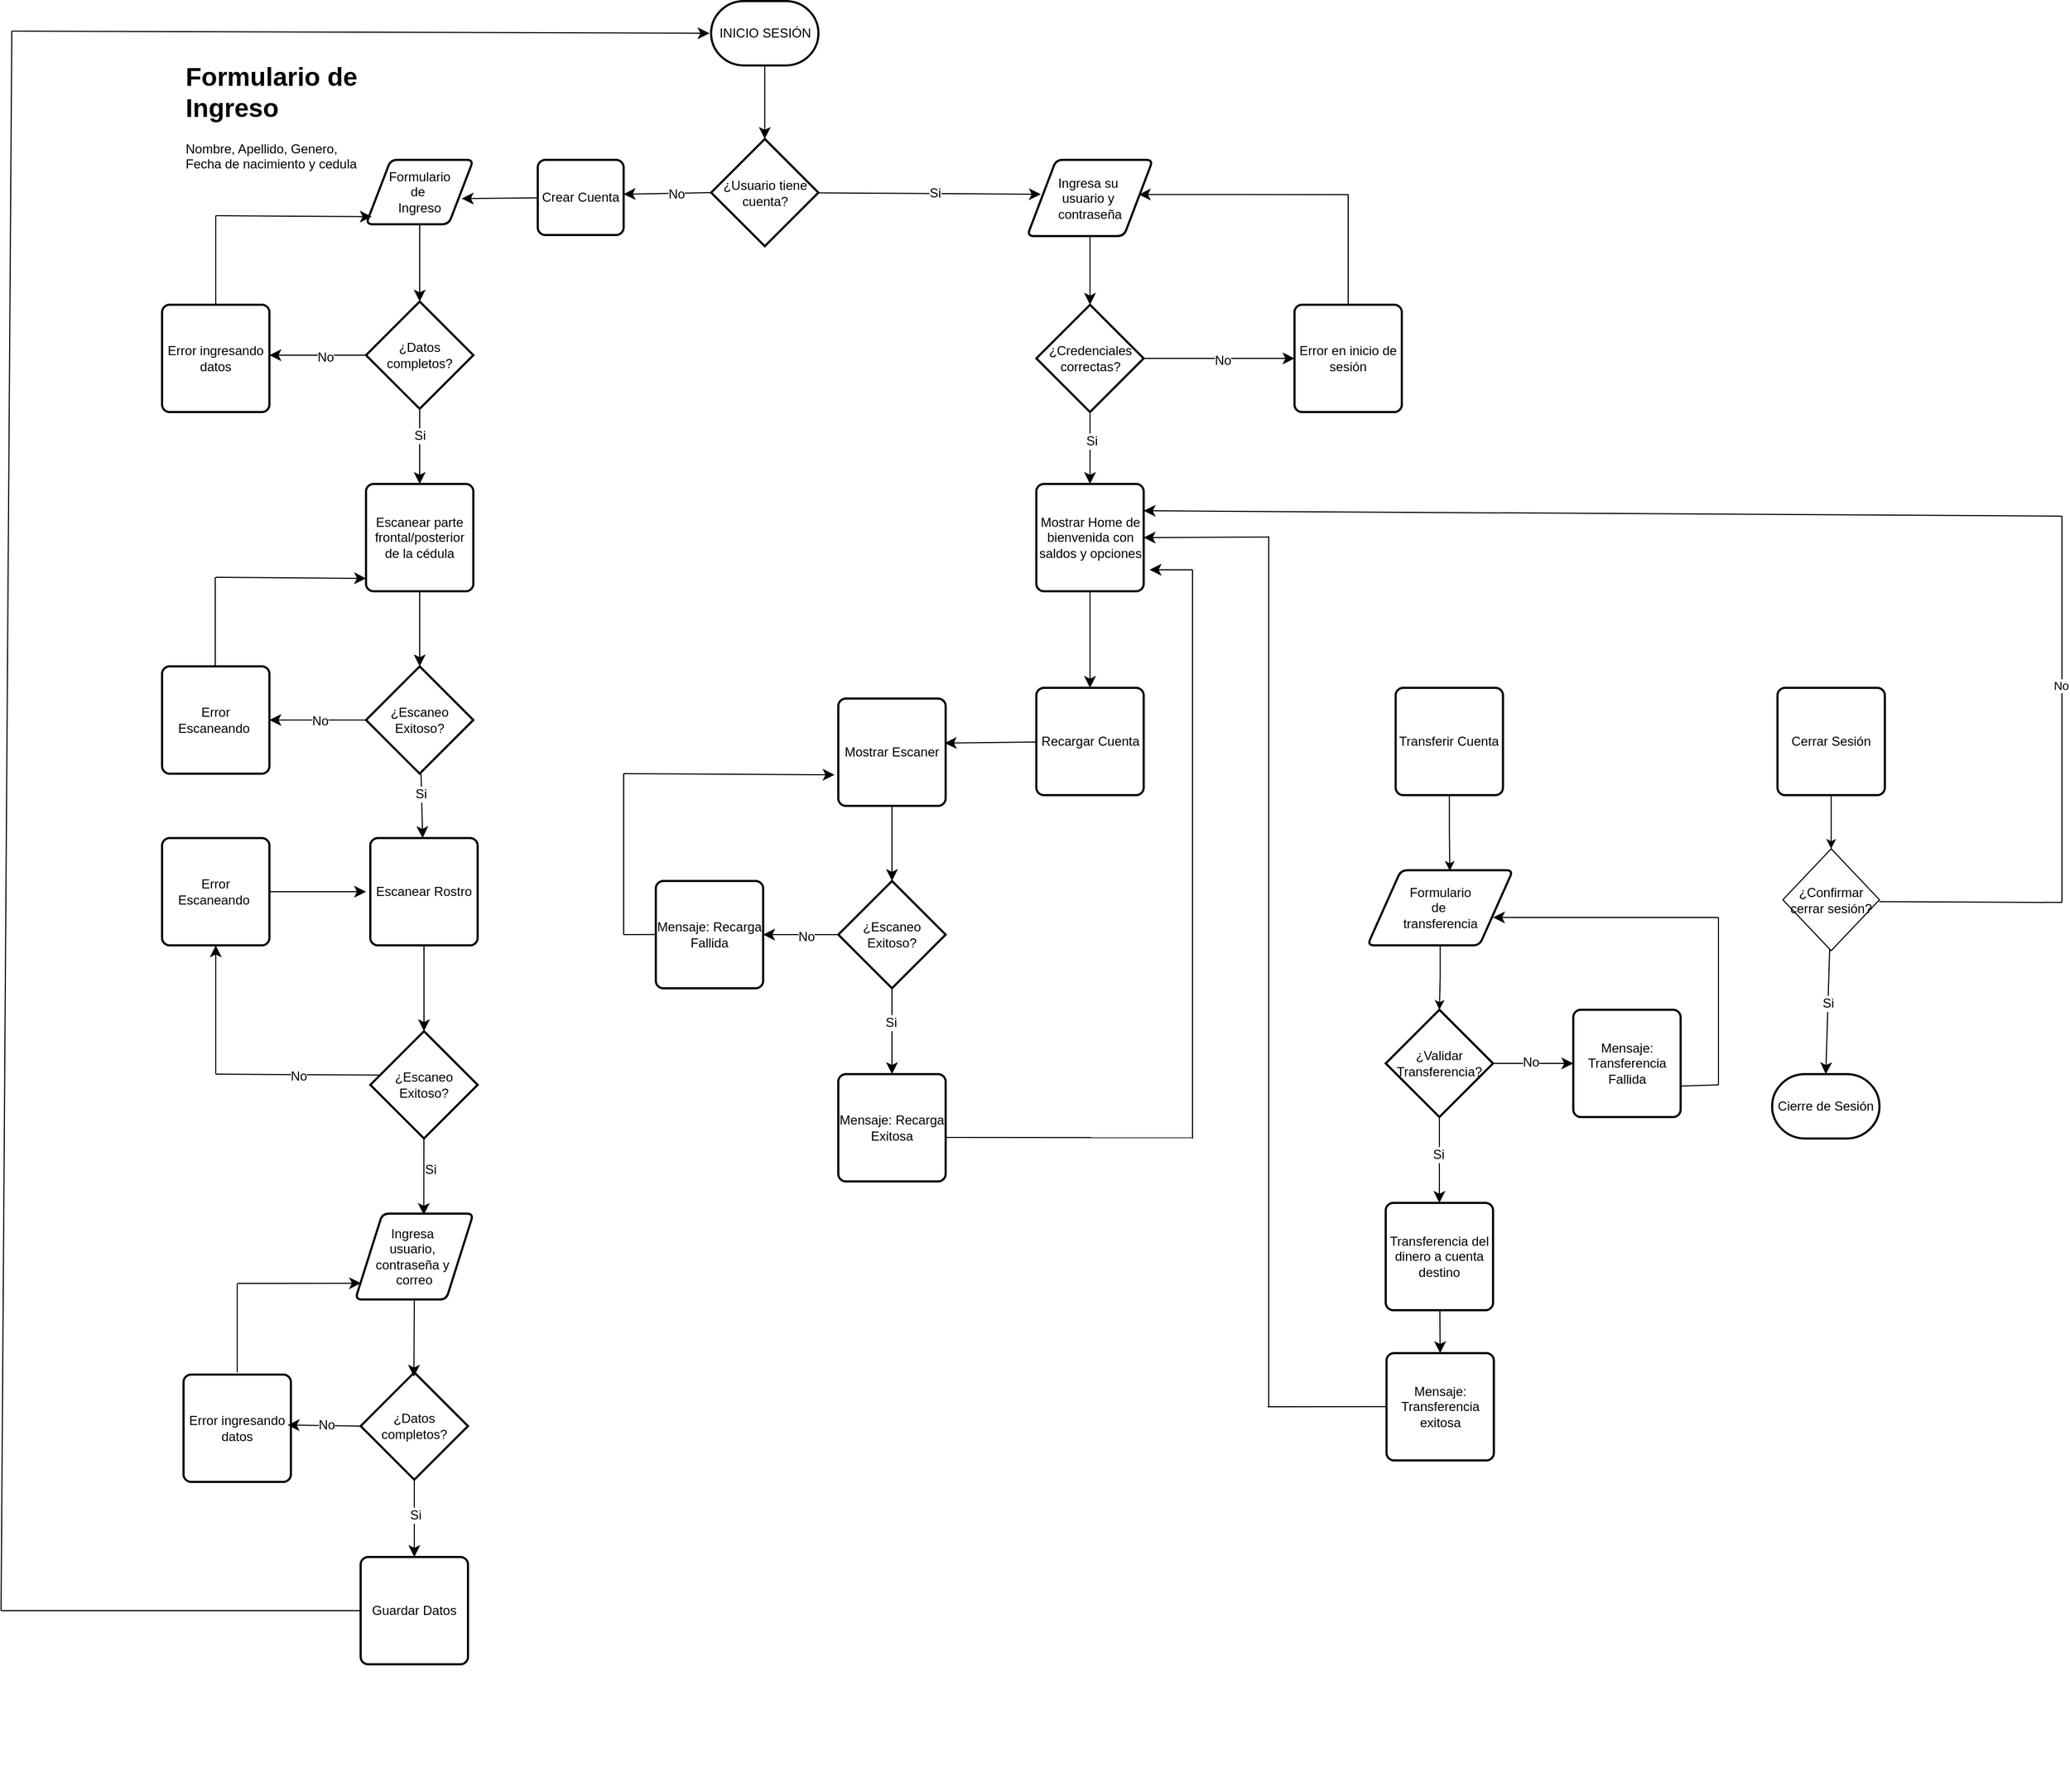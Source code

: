 <mxfile version="26.1.0" pages="4">
  <diagram id="YF6hkB34T01D-J7IKvsB" name="DiagramaFlujo-MVP">
    <mxGraphModel dx="4320" dy="1935" grid="1" gridSize="10" guides="1" tooltips="1" connect="1" arrows="1" fold="1" page="0" pageScale="1" pageWidth="827" pageHeight="1169" background="none" math="0" shadow="0">
      <root>
        <mxCell id="0" />
        <mxCell id="1" parent="0" />
        <mxCell id="fW0PVzpnbCMqaKXWkp0S-7" style="edgeStyle=none;curved=1;rounded=0;orthogonalLoop=1;jettySize=auto;html=1;fontSize=12;startSize=8;endSize=8;labelBackgroundColor=none;fontColor=default;" parent="1" source="fW0PVzpnbCMqaKXWkp0S-3" target="fW0PVzpnbCMqaKXWkp0S-6" edge="1">
          <mxGeometry relative="1" as="geometry">
            <mxPoint x="-908.5" y="-137" as="sourcePoint" />
          </mxGeometry>
        </mxCell>
        <mxCell id="fW0PVzpnbCMqaKXWkp0S-6" value="¿Usuario tiene cuenta?" style="strokeWidth=2;html=1;shape=mxgraph.flowchart.decision;whiteSpace=wrap;labelBackgroundColor=none;" parent="1" vertex="1">
          <mxGeometry x="-958.5" y="-71.5" width="100" height="100" as="geometry" />
        </mxCell>
        <mxCell id="fW0PVzpnbCMqaKXWkp0S-26" value="&lt;font&gt;Ingresa su&amp;nbsp;&lt;/font&gt;&lt;div&gt;&lt;font&gt;usuario y&amp;nbsp;&lt;/font&gt;&lt;/div&gt;&lt;div&gt;&lt;font&gt;contraseña&lt;/font&gt;&lt;/div&gt;" style="shape=parallelogram;html=1;strokeWidth=2;perimeter=parallelogramPerimeter;whiteSpace=wrap;rounded=1;arcSize=12;size=0.23;labelBackgroundColor=none;" parent="1" vertex="1">
          <mxGeometry x="-664" y="-52" width="117" height="71" as="geometry" />
        </mxCell>
        <mxCell id="fW0PVzpnbCMqaKXWkp0S-27" style="edgeStyle=none;curved=1;rounded=0;orthogonalLoop=1;jettySize=auto;html=1;entryX=0.108;entryY=0.451;entryDx=0;entryDy=0;entryPerimeter=0;fontSize=12;startSize=8;endSize=8;labelBackgroundColor=none;fontColor=default;" parent="1" source="fW0PVzpnbCMqaKXWkp0S-6" target="fW0PVzpnbCMqaKXWkp0S-26" edge="1">
          <mxGeometry relative="1" as="geometry" />
        </mxCell>
        <mxCell id="fW0PVzpnbCMqaKXWkp0S-140" value="Si" style="edgeLabel;html=1;align=center;verticalAlign=middle;resizable=0;points=[];fontSize=12;" parent="fW0PVzpnbCMqaKXWkp0S-27" vertex="1" connectable="0">
          <mxGeometry x="0.043" y="1" relative="1" as="geometry">
            <mxPoint as="offset" />
          </mxGeometry>
        </mxCell>
        <mxCell id="fW0PVzpnbCMqaKXWkp0S-29" style="edgeStyle=none;curved=1;rounded=0;orthogonalLoop=1;jettySize=auto;html=1;entryX=0.5;entryY=0;entryDx=0;entryDy=0;entryPerimeter=0;fontSize=12;startSize=8;endSize=8;labelBackgroundColor=none;fontColor=default;" parent="1" source="fW0PVzpnbCMqaKXWkp0S-26" target="fW0PVzpnbCMqaKXWkp0S-36" edge="1">
          <mxGeometry relative="1" as="geometry">
            <mxPoint x="-605" y="64.8" as="targetPoint" />
          </mxGeometry>
        </mxCell>
        <mxCell id="fW0PVzpnbCMqaKXWkp0S-122" style="edgeStyle=none;curved=1;rounded=0;orthogonalLoop=1;jettySize=auto;html=1;entryX=0.5;entryY=0;entryDx=0;entryDy=0;fontSize=12;startSize=8;endSize=8;" parent="1" source="fW0PVzpnbCMqaKXWkp0S-36" target="fW0PVzpnbCMqaKXWkp0S-61" edge="1">
          <mxGeometry relative="1" as="geometry" />
        </mxCell>
        <mxCell id="fW0PVzpnbCMqaKXWkp0S-142" value="Si" style="edgeLabel;html=1;align=center;verticalAlign=middle;resizable=0;points=[];fontSize=12;" parent="fW0PVzpnbCMqaKXWkp0S-122" vertex="1" connectable="0">
          <mxGeometry x="-0.203" y="1" relative="1" as="geometry">
            <mxPoint as="offset" />
          </mxGeometry>
        </mxCell>
        <mxCell id="fW0PVzpnbCMqaKXWkp0S-205" style="edgeStyle=none;curved=1;rounded=0;orthogonalLoop=1;jettySize=auto;html=1;entryX=0;entryY=0.5;entryDx=0;entryDy=0;fontSize=12;startSize=8;endSize=8;" parent="1" source="fW0PVzpnbCMqaKXWkp0S-36" target="fW0PVzpnbCMqaKXWkp0S-203" edge="1">
          <mxGeometry relative="1" as="geometry" />
        </mxCell>
        <mxCell id="fW0PVzpnbCMqaKXWkp0S-206" value="No" style="edgeLabel;html=1;align=center;verticalAlign=middle;resizable=0;points=[];fontSize=12;" parent="fW0PVzpnbCMqaKXWkp0S-205" vertex="1" connectable="0">
          <mxGeometry x="0.037" y="-2" relative="1" as="geometry">
            <mxPoint as="offset" />
          </mxGeometry>
        </mxCell>
        <mxCell id="fW0PVzpnbCMqaKXWkp0S-36" value="¿Credenciales correctas?" style="strokeWidth=2;html=1;shape=mxgraph.flowchart.decision;whiteSpace=wrap;labelBackgroundColor=none;" parent="1" vertex="1">
          <mxGeometry x="-655.5" y="83" width="100" height="100" as="geometry" />
        </mxCell>
        <mxCell id="fW0PVzpnbCMqaKXWkp0S-241" style="edgeStyle=none;curved=1;rounded=0;orthogonalLoop=1;jettySize=auto;html=1;fontSize=12;startSize=8;endSize=8;" parent="1" source="fW0PVzpnbCMqaKXWkp0S-61" edge="1">
          <mxGeometry relative="1" as="geometry">
            <mxPoint x="-605.5" y="440" as="targetPoint" />
          </mxGeometry>
        </mxCell>
        <mxCell id="fW0PVzpnbCMqaKXWkp0S-61" value="Mostrar Home de bienvenida con saldos y opciones" style="rounded=1;whiteSpace=wrap;html=1;absoluteArcSize=1;arcSize=14;strokeWidth=2;" parent="1" vertex="1">
          <mxGeometry x="-655.5" y="250" width="100" height="100" as="geometry" />
        </mxCell>
        <mxCell id="fW0PVzpnbCMqaKXWkp0S-100" value="" style="group" parent="1" vertex="1" connectable="0">
          <mxGeometry x="-1249" y="1098" width="60" height="30" as="geometry" />
        </mxCell>
        <mxCell id="fW0PVzpnbCMqaKXWkp0S-104" value="" style="group" parent="1" vertex="1" connectable="0">
          <mxGeometry x="-930" y="1268" width="60" height="30" as="geometry" />
        </mxCell>
        <mxCell id="fW0PVzpnbCMqaKXWkp0S-101" value="" style="group" parent="fW0PVzpnbCMqaKXWkp0S-104" vertex="1" connectable="0">
          <mxGeometry width="60" height="30" as="geometry" />
        </mxCell>
        <mxCell id="fW0PVzpnbCMqaKXWkp0S-102" style="edgeStyle=none;curved=1;rounded=0;orthogonalLoop=1;jettySize=auto;html=1;entryX=0.543;entryY=0.03;entryDx=0;entryDy=0;entryPerimeter=0;fontSize=12;startSize=8;endSize=8;" parent="fW0PVzpnbCMqaKXWkp0S-101" edge="1">
          <mxGeometry relative="1" as="geometry" />
        </mxCell>
        <mxCell id="fW0PVzpnbCMqaKXWkp0S-119" value="" style="group" parent="1" vertex="1" connectable="0">
          <mxGeometry x="-1250" y="1438" width="60" height="30" as="geometry" />
        </mxCell>
        <mxCell id="fW0PVzpnbCMqaKXWkp0S-187" value="¿Confirmar cerrar sesión?" style="rhombus;whiteSpace=wrap;html=1;" parent="1" vertex="1">
          <mxGeometry x="40" y="590" width="90" height="95" as="geometry" />
        </mxCell>
        <mxCell id="fW0PVzpnbCMqaKXWkp0S-193" value="Cierre de Sesión" style="strokeWidth=2;html=1;shape=mxgraph.flowchart.terminator;whiteSpace=wrap;" parent="1" vertex="1">
          <mxGeometry x="30" y="800" width="100" height="60" as="geometry" />
        </mxCell>
        <mxCell id="fW0PVzpnbCMqaKXWkp0S-106" value="Guardar Datos" style="rounded=1;whiteSpace=wrap;html=1;absoluteArcSize=1;arcSize=14;strokeWidth=2;" parent="1" vertex="1">
          <mxGeometry x="-1285" y="1250" width="100" height="100" as="geometry" />
        </mxCell>
        <mxCell id="fW0PVzpnbCMqaKXWkp0S-110" value="" style="endArrow=none;html=1;rounded=0;fontSize=12;startSize=8;endSize=8;curved=1;" parent="1" edge="1">
          <mxGeometry width="50" height="50" relative="1" as="geometry">
            <mxPoint x="-1620" y="1300" as="sourcePoint" />
            <mxPoint x="-1610" y="-172" as="targetPoint" />
          </mxGeometry>
        </mxCell>
        <mxCell id="fW0PVzpnbCMqaKXWkp0S-121" value="" style="endArrow=none;html=1;rounded=0;fontSize=12;startSize=8;endSize=8;curved=1;entryX=0;entryY=0.5;entryDx=0;entryDy=0;" parent="1" target="fW0PVzpnbCMqaKXWkp0S-106" edge="1">
          <mxGeometry width="50" height="50" relative="1" as="geometry">
            <mxPoint x="-1620" y="1300" as="sourcePoint" />
            <mxPoint x="-1510" y="1488" as="targetPoint" />
          </mxGeometry>
        </mxCell>
        <mxCell id="fW0PVzpnbCMqaKXWkp0S-164" value="" style="endArrow=classic;html=1;rounded=0;fontSize=12;startSize=8;endSize=8;curved=1;" parent="1" edge="1">
          <mxGeometry width="50" height="50" relative="1" as="geometry">
            <mxPoint x="-1610" y="-172" as="sourcePoint" />
            <mxPoint x="-960" y="-170" as="targetPoint" />
          </mxGeometry>
        </mxCell>
        <mxCell id="fW0PVzpnbCMqaKXWkp0S-13" value="Formulario&lt;div&gt;de&amp;nbsp;&lt;/div&gt;&lt;div&gt;Ingreso&lt;/div&gt;" style="shape=parallelogram;html=1;strokeWidth=2;perimeter=parallelogramPerimeter;whiteSpace=wrap;rounded=1;arcSize=12;size=0.23;labelBackgroundColor=none;" parent="1" vertex="1">
          <mxGeometry x="-1280" y="-52" width="100" height="60" as="geometry" />
        </mxCell>
        <mxCell id="fW0PVzpnbCMqaKXWkp0S-210" style="edgeStyle=none;curved=1;rounded=0;orthogonalLoop=1;jettySize=auto;html=1;fontSize=12;startSize=8;endSize=8;" parent="1" source="fW0PVzpnbCMqaKXWkp0S-16" edge="1">
          <mxGeometry relative="1" as="geometry">
            <mxPoint x="-1370" y="130" as="targetPoint" />
          </mxGeometry>
        </mxCell>
        <mxCell id="fW0PVzpnbCMqaKXWkp0S-211" value="No" style="edgeLabel;html=1;align=center;verticalAlign=middle;resizable=0;points=[];fontSize=12;" parent="fW0PVzpnbCMqaKXWkp0S-210" vertex="1" connectable="0">
          <mxGeometry x="-0.156" y="2" relative="1" as="geometry">
            <mxPoint as="offset" />
          </mxGeometry>
        </mxCell>
        <mxCell id="fW0PVzpnbCMqaKXWkp0S-16" value="¿Datos completos?" style="strokeWidth=2;html=1;shape=mxgraph.flowchart.decision;whiteSpace=wrap;labelBackgroundColor=none;" parent="1" vertex="1">
          <mxGeometry x="-1280" y="80" width="100" height="100" as="geometry" />
        </mxCell>
        <mxCell id="fW0PVzpnbCMqaKXWkp0S-18" style="edgeStyle=none;curved=1;rounded=0;orthogonalLoop=1;jettySize=auto;html=1;entryX=0;entryY=0.5;entryDx=0;entryDy=0;entryPerimeter=0;fontSize=12;startSize=8;endSize=8;labelBackgroundColor=none;fontColor=default;" parent="1" source="fW0PVzpnbCMqaKXWkp0S-16" target="fW0PVzpnbCMqaKXWkp0S-16" edge="1">
          <mxGeometry relative="1" as="geometry" />
        </mxCell>
        <mxCell id="fW0PVzpnbCMqaKXWkp0S-17" style="edgeStyle=none;curved=1;rounded=0;orthogonalLoop=1;jettySize=auto;html=1;fontSize=12;startSize=8;endSize=8;labelBackgroundColor=none;fontColor=default;" parent="1" source="fW0PVzpnbCMqaKXWkp0S-13" target="fW0PVzpnbCMqaKXWkp0S-16" edge="1">
          <mxGeometry relative="1" as="geometry" />
        </mxCell>
        <mxCell id="fW0PVzpnbCMqaKXWkp0S-24" value="Escanear parte frontal/posterior de la cédula" style="rounded=1;whiteSpace=wrap;html=1;absoluteArcSize=1;arcSize=14;strokeWidth=2;labelBackgroundColor=none;" parent="1" vertex="1">
          <mxGeometry x="-1280" y="250" width="100" height="100" as="geometry" />
        </mxCell>
        <mxCell id="fW0PVzpnbCMqaKXWkp0S-125" style="edgeStyle=none;curved=1;rounded=0;orthogonalLoop=1;jettySize=auto;html=1;entryX=0.5;entryY=0;entryDx=0;entryDy=0;fontSize=12;startSize=8;endSize=8;" parent="1" source="fW0PVzpnbCMqaKXWkp0S-16" target="fW0PVzpnbCMqaKXWkp0S-24" edge="1">
          <mxGeometry relative="1" as="geometry" />
        </mxCell>
        <mxCell id="fW0PVzpnbCMqaKXWkp0S-126" value="Si" style="edgeLabel;html=1;align=center;verticalAlign=middle;resizable=0;points=[];fontSize=12;" parent="fW0PVzpnbCMqaKXWkp0S-125" vertex="1" connectable="0">
          <mxGeometry x="-0.296" relative="1" as="geometry">
            <mxPoint as="offset" />
          </mxGeometry>
        </mxCell>
        <mxCell id="fW0PVzpnbCMqaKXWkp0S-215" style="edgeStyle=none;curved=1;rounded=0;orthogonalLoop=1;jettySize=auto;html=1;exitX=0;exitY=0.5;exitDx=0;exitDy=0;exitPerimeter=0;fontSize=12;startSize=8;endSize=8;" parent="1" source="fW0PVzpnbCMqaKXWkp0S-39" target="fW0PVzpnbCMqaKXWkp0S-214" edge="1">
          <mxGeometry relative="1" as="geometry" />
        </mxCell>
        <mxCell id="fW0PVzpnbCMqaKXWkp0S-217" value="No" style="edgeLabel;html=1;align=center;verticalAlign=middle;resizable=0;points=[];fontSize=12;" parent="fW0PVzpnbCMqaKXWkp0S-215" vertex="1" connectable="0">
          <mxGeometry x="-0.041" y="1" relative="1" as="geometry">
            <mxPoint as="offset" />
          </mxGeometry>
        </mxCell>
        <mxCell id="fW0PVzpnbCMqaKXWkp0S-223" style="edgeStyle=none;curved=1;rounded=0;orthogonalLoop=1;jettySize=auto;html=1;fontSize=12;startSize=8;endSize=8;" parent="1" source="fW0PVzpnbCMqaKXWkp0S-39" target="fW0PVzpnbCMqaKXWkp0S-222" edge="1">
          <mxGeometry relative="1" as="geometry" />
        </mxCell>
        <mxCell id="fW0PVzpnbCMqaKXWkp0S-224" value="Si" style="edgeLabel;html=1;align=center;verticalAlign=middle;resizable=0;points=[];fontSize=12;" parent="fW0PVzpnbCMqaKXWkp0S-223" vertex="1" connectable="0">
          <mxGeometry x="-0.368" y="-1" relative="1" as="geometry">
            <mxPoint as="offset" />
          </mxGeometry>
        </mxCell>
        <mxCell id="fW0PVzpnbCMqaKXWkp0S-39" value="¿Escaneo Exitoso?" style="strokeWidth=2;html=1;shape=mxgraph.flowchart.decision;whiteSpace=wrap;labelBackgroundColor=none;" parent="1" vertex="1">
          <mxGeometry x="-1280" y="420" width="100" height="100" as="geometry" />
        </mxCell>
        <mxCell id="fW0PVzpnbCMqaKXWkp0S-127" style="edgeStyle=none;curved=1;rounded=0;orthogonalLoop=1;jettySize=auto;html=1;entryX=0.5;entryY=0;entryDx=0;entryDy=0;entryPerimeter=0;fontSize=12;startSize=8;endSize=8;" parent="1" source="fW0PVzpnbCMqaKXWkp0S-24" target="fW0PVzpnbCMqaKXWkp0S-39" edge="1">
          <mxGeometry relative="1" as="geometry" />
        </mxCell>
        <mxCell id="fW0PVzpnbCMqaKXWkp0S-56" value="Ingresa&amp;nbsp;&lt;div&gt;usuario,&amp;nbsp;&lt;/div&gt;&lt;div&gt;contraseña y&amp;nbsp;&lt;/div&gt;&lt;div&gt;correo&lt;/div&gt;" style="shape=parallelogram;html=1;strokeWidth=2;perimeter=parallelogramPerimeter;whiteSpace=wrap;rounded=1;arcSize=12;size=0.23;" parent="1" vertex="1">
          <mxGeometry x="-1290" y="930" width="110" height="80" as="geometry" />
        </mxCell>
        <mxCell id="fW0PVzpnbCMqaKXWkp0S-83" value="¿Datos completos?" style="strokeWidth=2;html=1;shape=mxgraph.flowchart.decision;whiteSpace=wrap;labelBackgroundColor=none;" parent="1" vertex="1">
          <mxGeometry x="-1285" y="1078" width="100" height="100" as="geometry" />
        </mxCell>
        <mxCell id="fW0PVzpnbCMqaKXWkp0S-84" style="edgeStyle=none;curved=1;rounded=0;orthogonalLoop=1;jettySize=auto;html=1;fontSize=12;startSize=8;endSize=8;exitX=0.5;exitY=1;exitDx=0;exitDy=0;entryX=0.496;entryY=0.039;entryDx=0;entryDy=0;entryPerimeter=0;" parent="1" source="fW0PVzpnbCMqaKXWkp0S-56" target="fW0PVzpnbCMqaKXWkp0S-83" edge="1">
          <mxGeometry relative="1" as="geometry">
            <mxPoint x="-1230" y="1150" as="targetPoint" />
          </mxGeometry>
        </mxCell>
        <mxCell id="fW0PVzpnbCMqaKXWkp0S-105" style="edgeStyle=none;curved=1;rounded=0;orthogonalLoop=1;jettySize=auto;html=1;exitX=0.5;exitY=1;exitDx=0;exitDy=0;exitPerimeter=0;fontSize=12;startSize=8;endSize=8;entryX=0.5;entryY=0;entryDx=0;entryDy=0;" parent="1" source="fW0PVzpnbCMqaKXWkp0S-83" target="fW0PVzpnbCMqaKXWkp0S-106" edge="1">
          <mxGeometry relative="1" as="geometry">
            <mxPoint x="-1240" y="1568" as="targetPoint" />
          </mxGeometry>
        </mxCell>
        <mxCell id="fW0PVzpnbCMqaKXWkp0S-134" value="Si" style="edgeLabel;html=1;align=center;verticalAlign=middle;resizable=0;points=[];fontSize=12;" parent="fW0PVzpnbCMqaKXWkp0S-105" vertex="1" connectable="0">
          <mxGeometry x="-0.081" y="1" relative="1" as="geometry">
            <mxPoint as="offset" />
          </mxGeometry>
        </mxCell>
        <mxCell id="fW0PVzpnbCMqaKXWkp0S-15" value="&lt;h1 style=&quot;margin-top: 0px;&quot;&gt;Formulario de Ingreso&lt;/h1&gt;&lt;div&gt;Nombre, Apellido, Genero, Fecha de nacimiento y cedula&lt;/div&gt;" style="text;html=1;whiteSpace=wrap;overflow=hidden;rounded=0;labelBackgroundColor=none;" parent="1" vertex="1">
          <mxGeometry x="-1450" y="-150" width="180" height="120" as="geometry" />
        </mxCell>
        <mxCell id="fW0PVzpnbCMqaKXWkp0S-3" value="INICIO SESIÓN" style="strokeWidth=2;html=1;shape=mxgraph.flowchart.terminator;whiteSpace=wrap;labelBackgroundColor=none;" parent="1" vertex="1">
          <mxGeometry x="-958.5" y="-200" width="100" height="60" as="geometry" />
        </mxCell>
        <mxCell id="fW0PVzpnbCMqaKXWkp0S-154" value="Mensaje: Recarga Exitosa" style="rounded=1;whiteSpace=wrap;html=1;absoluteArcSize=1;arcSize=14;strokeWidth=2;" parent="1" vertex="1">
          <mxGeometry x="-840" y="800" width="100" height="100" as="geometry" />
        </mxCell>
        <mxCell id="fW0PVzpnbCMqaKXWkp0S-151" value="Mensaje: Recarga Fallida" style="rounded=1;whiteSpace=wrap;html=1;absoluteArcSize=1;arcSize=14;strokeWidth=2;" parent="1" vertex="1">
          <mxGeometry x="-1010" y="620" width="100" height="100" as="geometry" />
        </mxCell>
        <mxCell id="fW0PVzpnbCMqaKXWkp0S-203" value="Error en inicio de sesión" style="rounded=1;whiteSpace=wrap;html=1;absoluteArcSize=1;arcSize=14;strokeWidth=2;" parent="1" vertex="1">
          <mxGeometry x="-415" y="83" width="100" height="100" as="geometry" />
        </mxCell>
        <mxCell id="fW0PVzpnbCMqaKXWkp0S-207" style="edgeStyle=none;curved=1;rounded=0;orthogonalLoop=1;jettySize=auto;html=1;fontSize=12;startSize=8;endSize=8;entryX=0.889;entryY=0.455;entryDx=0;entryDy=0;entryPerimeter=0;" parent="1" target="fW0PVzpnbCMqaKXWkp0S-26" edge="1">
          <mxGeometry relative="1" as="geometry">
            <mxPoint x="-364.5" y="-19.68" as="sourcePoint" />
            <mxPoint x="-549.5" y="-19.68" as="targetPoint" />
          </mxGeometry>
        </mxCell>
        <mxCell id="fW0PVzpnbCMqaKXWkp0S-208" value="" style="endArrow=none;html=1;rounded=0;fontSize=12;startSize=8;endSize=8;curved=1;" parent="1" source="fW0PVzpnbCMqaKXWkp0S-203" edge="1">
          <mxGeometry width="50" height="50" relative="1" as="geometry">
            <mxPoint x="-840" y="340" as="sourcePoint" />
            <mxPoint x="-365" y="-20" as="targetPoint" />
          </mxGeometry>
        </mxCell>
        <mxCell id="fW0PVzpnbCMqaKXWkp0S-209" value="Error ingresando datos" style="rounded=1;whiteSpace=wrap;html=1;absoluteArcSize=1;arcSize=14;strokeWidth=2;labelBackgroundColor=none;" parent="1" vertex="1">
          <mxGeometry x="-1470" y="83" width="100" height="100" as="geometry" />
        </mxCell>
        <mxCell id="fW0PVzpnbCMqaKXWkp0S-212" value="" style="endArrow=none;html=1;rounded=0;fontSize=12;startSize=8;endSize=8;curved=1;exitX=0.5;exitY=0;exitDx=0;exitDy=0;" parent="1" source="fW0PVzpnbCMqaKXWkp0S-209" edge="1">
          <mxGeometry width="50" height="50" relative="1" as="geometry">
            <mxPoint x="-1350" y="210" as="sourcePoint" />
            <mxPoint x="-1420" as="targetPoint" />
          </mxGeometry>
        </mxCell>
        <mxCell id="fW0PVzpnbCMqaKXWkp0S-213" value="" style="endArrow=classic;html=1;rounded=0;fontSize=12;startSize=8;endSize=8;curved=1;entryX=0.053;entryY=0.883;entryDx=0;entryDy=0;entryPerimeter=0;" parent="1" target="fW0PVzpnbCMqaKXWkp0S-13" edge="1">
          <mxGeometry width="50" height="50" relative="1" as="geometry">
            <mxPoint x="-1420" as="sourcePoint" />
            <mxPoint x="-1279" as="targetPoint" />
          </mxGeometry>
        </mxCell>
        <mxCell id="fW0PVzpnbCMqaKXWkp0S-214" value="Error Escaneando&amp;nbsp;" style="rounded=1;whiteSpace=wrap;html=1;absoluteArcSize=1;arcSize=14;strokeWidth=2;labelBackgroundColor=none;" parent="1" vertex="1">
          <mxGeometry x="-1470" y="420" width="100" height="100" as="geometry" />
        </mxCell>
        <mxCell id="fW0PVzpnbCMqaKXWkp0S-218" value="" style="endArrow=none;html=1;rounded=0;fontSize=12;startSize=8;endSize=8;curved=1;exitX=0.5;exitY=0;exitDx=0;exitDy=0;" parent="1" edge="1">
          <mxGeometry width="50" height="50" relative="1" as="geometry">
            <mxPoint x="-1420.48" y="420" as="sourcePoint" />
            <mxPoint x="-1420.48" y="337" as="targetPoint" />
          </mxGeometry>
        </mxCell>
        <mxCell id="fW0PVzpnbCMqaKXWkp0S-219" value="" style="endArrow=classic;html=1;rounded=0;fontSize=12;startSize=8;endSize=8;curved=1;entryX=0.053;entryY=0.883;entryDx=0;entryDy=0;entryPerimeter=0;" parent="1" edge="1">
          <mxGeometry width="50" height="50" relative="1" as="geometry">
            <mxPoint x="-1420" y="337" as="sourcePoint" />
            <mxPoint x="-1280" y="338" as="targetPoint" />
          </mxGeometry>
        </mxCell>
        <mxCell id="fW0PVzpnbCMqaKXWkp0S-222" value="Escanear Rostro" style="rounded=1;whiteSpace=wrap;html=1;absoluteArcSize=1;arcSize=14;strokeWidth=2;labelBackgroundColor=none;" parent="1" vertex="1">
          <mxGeometry x="-1276" y="580" width="100" height="100" as="geometry" />
        </mxCell>
        <mxCell id="fW0PVzpnbCMqaKXWkp0S-227" value="¿Escaneo Exitoso?" style="strokeWidth=2;html=1;shape=mxgraph.flowchart.decision;whiteSpace=wrap;labelBackgroundColor=none;" parent="1" vertex="1">
          <mxGeometry x="-1276" y="760" width="100" height="100" as="geometry" />
        </mxCell>
        <mxCell id="fW0PVzpnbCMqaKXWkp0S-228" style="edgeStyle=none;curved=1;rounded=0;orthogonalLoop=1;jettySize=auto;html=1;entryX=0.5;entryY=0;entryDx=0;entryDy=0;entryPerimeter=0;fontSize=12;startSize=8;endSize=8;" parent="1" source="fW0PVzpnbCMqaKXWkp0S-222" target="fW0PVzpnbCMqaKXWkp0S-227" edge="1">
          <mxGeometry relative="1" as="geometry" />
        </mxCell>
        <mxCell id="fW0PVzpnbCMqaKXWkp0S-229" style="edgeStyle=none;curved=1;rounded=0;orthogonalLoop=1;jettySize=auto;html=1;entryX=0.58;entryY=0.015;entryDx=0;entryDy=0;entryPerimeter=0;fontSize=12;startSize=8;endSize=8;" parent="1" source="fW0PVzpnbCMqaKXWkp0S-227" target="fW0PVzpnbCMqaKXWkp0S-56" edge="1">
          <mxGeometry relative="1" as="geometry" />
        </mxCell>
        <mxCell id="fW0PVzpnbCMqaKXWkp0S-240" value="Si" style="edgeLabel;html=1;align=center;verticalAlign=middle;resizable=0;points=[];fontSize=12;" parent="fW0PVzpnbCMqaKXWkp0S-229" vertex="1" connectable="0">
          <mxGeometry x="-0.186" y="6" relative="1" as="geometry">
            <mxPoint as="offset" />
          </mxGeometry>
        </mxCell>
        <mxCell id="fW0PVzpnbCMqaKXWkp0S-231" value="" style="endArrow=classic;html=1;rounded=0;fontSize=12;startSize=8;endSize=8;curved=1;entryX=0.5;entryY=1;entryDx=0;entryDy=0;" parent="1" target="KU-6t_X7IdC6c4qljTx2-14" edge="1">
          <mxGeometry width="50" height="50" relative="1" as="geometry">
            <mxPoint x="-1420" y="800" as="sourcePoint" />
            <mxPoint x="-1420" y="710" as="targetPoint" />
          </mxGeometry>
        </mxCell>
        <mxCell id="fW0PVzpnbCMqaKXWkp0S-232" value="" style="endArrow=none;html=1;rounded=0;fontSize=12;startSize=8;endSize=8;curved=1;exitX=0.082;exitY=0.409;exitDx=0;exitDy=0;exitPerimeter=0;" parent="1" source="fW0PVzpnbCMqaKXWkp0S-227" edge="1">
          <mxGeometry width="50" height="50" relative="1" as="geometry">
            <mxPoint x="-1337" y="893" as="sourcePoint" />
            <mxPoint x="-1420" y="800" as="targetPoint" />
          </mxGeometry>
        </mxCell>
        <mxCell id="fW0PVzpnbCMqaKXWkp0S-234" value="No" style="edgeLabel;html=1;align=center;verticalAlign=middle;resizable=0;points=[];fontSize=12;" parent="fW0PVzpnbCMqaKXWkp0S-232" vertex="1" connectable="0">
          <mxGeometry x="-0.012" y="1" relative="1" as="geometry">
            <mxPoint as="offset" />
          </mxGeometry>
        </mxCell>
        <mxCell id="fW0PVzpnbCMqaKXWkp0S-235" value="Error ingresando datos" style="rounded=1;whiteSpace=wrap;html=1;absoluteArcSize=1;arcSize=14;strokeWidth=2;labelBackgroundColor=none;" parent="1" vertex="1">
          <mxGeometry x="-1450" y="1080" width="100" height="100" as="geometry" />
        </mxCell>
        <mxCell id="fW0PVzpnbCMqaKXWkp0S-236" style="edgeStyle=none;curved=1;rounded=0;orthogonalLoop=1;jettySize=auto;html=1;exitX=0;exitY=0.5;exitDx=0;exitDy=0;exitPerimeter=0;entryX=0.97;entryY=0.47;entryDx=0;entryDy=0;entryPerimeter=0;fontSize=12;startSize=8;endSize=8;" parent="1" source="fW0PVzpnbCMqaKXWkp0S-83" target="fW0PVzpnbCMqaKXWkp0S-235" edge="1">
          <mxGeometry relative="1" as="geometry" />
        </mxCell>
        <mxCell id="fW0PVzpnbCMqaKXWkp0S-237" value="No" style="edgeLabel;html=1;align=center;verticalAlign=middle;resizable=0;points=[];fontSize=12;" parent="fW0PVzpnbCMqaKXWkp0S-236" vertex="1" connectable="0">
          <mxGeometry x="-0.052" y="-1" relative="1" as="geometry">
            <mxPoint as="offset" />
          </mxGeometry>
        </mxCell>
        <mxCell id="fW0PVzpnbCMqaKXWkp0S-238" value="" style="endArrow=none;html=1;rounded=0;fontSize=12;startSize=8;endSize=8;curved=1;exitX=0.5;exitY=0;exitDx=0;exitDy=0;" parent="1" edge="1">
          <mxGeometry width="50" height="50" relative="1" as="geometry">
            <mxPoint x="-1400" y="1078" as="sourcePoint" />
            <mxPoint x="-1400" y="995" as="targetPoint" />
          </mxGeometry>
        </mxCell>
        <mxCell id="fW0PVzpnbCMqaKXWkp0S-239" value="" style="endArrow=classic;html=1;rounded=0;fontSize=12;startSize=8;endSize=8;curved=1;entryX=0.048;entryY=0.81;entryDx=0;entryDy=0;entryPerimeter=0;" parent="1" target="fW0PVzpnbCMqaKXWkp0S-56" edge="1">
          <mxGeometry width="50" height="50" relative="1" as="geometry">
            <mxPoint x="-1399.52" y="995" as="sourcePoint" />
            <mxPoint x="-1310" y="1030" as="targetPoint" />
          </mxGeometry>
        </mxCell>
        <mxCell id="fW0PVzpnbCMqaKXWkp0S-244" style="edgeStyle=none;curved=1;rounded=0;orthogonalLoop=1;jettySize=auto;html=1;fontSize=12;startSize=8;endSize=8;entryX=0.992;entryY=0.415;entryDx=0;entryDy=0;entryPerimeter=0;" parent="1" source="fW0PVzpnbCMqaKXWkp0S-242" target="fW0PVzpnbCMqaKXWkp0S-245" edge="1">
          <mxGeometry relative="1" as="geometry">
            <mxPoint x="-720" y="490" as="targetPoint" />
          </mxGeometry>
        </mxCell>
        <mxCell id="fW0PVzpnbCMqaKXWkp0S-242" value="Recargar Cuenta" style="rounded=1;whiteSpace=wrap;html=1;absoluteArcSize=1;arcSize=14;strokeWidth=2;" parent="1" vertex="1">
          <mxGeometry x="-655.5" y="440" width="100" height="100" as="geometry" />
        </mxCell>
        <mxCell id="fW0PVzpnbCMqaKXWkp0S-245" value="Mostrar Escaner" style="rounded=1;whiteSpace=wrap;html=1;absoluteArcSize=1;arcSize=14;strokeWidth=2;" parent="1" vertex="1">
          <mxGeometry x="-840" y="450" width="100" height="100" as="geometry" />
        </mxCell>
        <mxCell id="fW0PVzpnbCMqaKXWkp0S-249" style="edgeStyle=none;curved=1;rounded=0;orthogonalLoop=1;jettySize=auto;html=1;entryX=0.5;entryY=0;entryDx=0;entryDy=0;fontSize=12;startSize=8;endSize=8;" parent="1" source="fW0PVzpnbCMqaKXWkp0S-247" target="fW0PVzpnbCMqaKXWkp0S-154" edge="1">
          <mxGeometry relative="1" as="geometry" />
        </mxCell>
        <mxCell id="fW0PVzpnbCMqaKXWkp0S-253" value="Si" style="edgeLabel;html=1;align=center;verticalAlign=middle;resizable=0;points=[];fontSize=12;" parent="fW0PVzpnbCMqaKXWkp0S-249" vertex="1" connectable="0">
          <mxGeometry x="-0.212" y="-1" relative="1" as="geometry">
            <mxPoint as="offset" />
          </mxGeometry>
        </mxCell>
        <mxCell id="fW0PVzpnbCMqaKXWkp0S-250" style="edgeStyle=none;curved=1;rounded=0;orthogonalLoop=1;jettySize=auto;html=1;exitX=0;exitY=0.5;exitDx=0;exitDy=0;exitPerimeter=0;fontSize=12;startSize=8;endSize=8;" parent="1" source="fW0PVzpnbCMqaKXWkp0S-247" target="fW0PVzpnbCMqaKXWkp0S-151" edge="1">
          <mxGeometry relative="1" as="geometry" />
        </mxCell>
        <mxCell id="fW0PVzpnbCMqaKXWkp0S-251" value="No" style="edgeLabel;html=1;align=center;verticalAlign=middle;resizable=0;points=[];fontSize=12;" parent="fW0PVzpnbCMqaKXWkp0S-250" vertex="1" connectable="0">
          <mxGeometry x="-0.143" y="2" relative="1" as="geometry">
            <mxPoint as="offset" />
          </mxGeometry>
        </mxCell>
        <mxCell id="fW0PVzpnbCMqaKXWkp0S-247" value="¿Escaneo Exitoso?" style="strokeWidth=2;html=1;shape=mxgraph.flowchart.decision;whiteSpace=wrap;labelBackgroundColor=none;" parent="1" vertex="1">
          <mxGeometry x="-840" y="620" width="100" height="100" as="geometry" />
        </mxCell>
        <mxCell id="fW0PVzpnbCMqaKXWkp0S-248" style="edgeStyle=none;curved=1;rounded=0;orthogonalLoop=1;jettySize=auto;html=1;entryX=0.5;entryY=0;entryDx=0;entryDy=0;entryPerimeter=0;fontSize=12;startSize=8;endSize=8;" parent="1" source="fW0PVzpnbCMqaKXWkp0S-245" target="fW0PVzpnbCMqaKXWkp0S-247" edge="1">
          <mxGeometry relative="1" as="geometry" />
        </mxCell>
        <mxCell id="rEb277eRPnwq-s4wZbcN-1" style="edgeStyle=orthogonalEdgeStyle;rounded=0;orthogonalLoop=1;jettySize=auto;html=1;" parent="1" source="fW0PVzpnbCMqaKXWkp0S-254" target="fW0PVzpnbCMqaKXWkp0S-187" edge="1">
          <mxGeometry relative="1" as="geometry" />
        </mxCell>
        <mxCell id="fW0PVzpnbCMqaKXWkp0S-254" value="Cerrar Sesión" style="rounded=1;whiteSpace=wrap;html=1;absoluteArcSize=1;arcSize=14;strokeWidth=2;" parent="1" vertex="1">
          <mxGeometry x="35" y="440" width="100" height="100" as="geometry" />
        </mxCell>
        <mxCell id="fW0PVzpnbCMqaKXWkp0S-257" style="edgeStyle=none;curved=1;rounded=0;orthogonalLoop=1;jettySize=auto;html=1;entryX=0.5;entryY=0;entryDx=0;entryDy=0;entryPerimeter=0;fontSize=12;startSize=8;endSize=8;" parent="1" source="fW0PVzpnbCMqaKXWkp0S-187" target="fW0PVzpnbCMqaKXWkp0S-193" edge="1">
          <mxGeometry relative="1" as="geometry" />
        </mxCell>
        <mxCell id="fW0PVzpnbCMqaKXWkp0S-261" value="Si" style="edgeLabel;html=1;align=center;verticalAlign=middle;resizable=0;points=[];fontSize=12;" parent="fW0PVzpnbCMqaKXWkp0S-257" vertex="1" connectable="0">
          <mxGeometry x="-0.146" relative="1" as="geometry">
            <mxPoint as="offset" />
          </mxGeometry>
        </mxCell>
        <mxCell id="V04KF96KyWT74fTnXzpI-2" value="Transferir Cuenta" style="rounded=1;whiteSpace=wrap;html=1;absoluteArcSize=1;arcSize=14;strokeWidth=2;" parent="1" vertex="1">
          <mxGeometry x="-320.75" y="440" width="100" height="100" as="geometry" />
        </mxCell>
        <mxCell id="V04KF96KyWT74fTnXzpI-10" value="Formulario&lt;div&gt;de&amp;nbsp;&lt;/div&gt;&lt;div&gt;transferencia&lt;/div&gt;" style="shape=parallelogram;html=1;strokeWidth=2;perimeter=parallelogramPerimeter;whiteSpace=wrap;rounded=1;arcSize=12;size=0.23;labelBackgroundColor=none;" parent="1" vertex="1">
          <mxGeometry x="-347" y="610" width="135.5" height="70" as="geometry" />
        </mxCell>
        <mxCell id="V04KF96KyWT74fTnXzpI-16" style="edgeStyle=none;curved=1;rounded=0;orthogonalLoop=1;jettySize=auto;html=1;entryX=0;entryY=0.5;entryDx=0;entryDy=0;fontSize=12;startSize=8;endSize=8;" parent="1" source="V04KF96KyWT74fTnXzpI-13" target="V04KF96KyWT74fTnXzpI-15" edge="1">
          <mxGeometry relative="1" as="geometry" />
        </mxCell>
        <mxCell id="V04KF96KyWT74fTnXzpI-19" value="No" style="edgeLabel;html=1;align=center;verticalAlign=middle;resizable=0;points=[];fontSize=12;" parent="V04KF96KyWT74fTnXzpI-16" vertex="1" connectable="0">
          <mxGeometry x="-0.076" y="1" relative="1" as="geometry">
            <mxPoint as="offset" />
          </mxGeometry>
        </mxCell>
        <mxCell id="V04KF96KyWT74fTnXzpI-22" style="edgeStyle=none;curved=1;rounded=0;orthogonalLoop=1;jettySize=auto;html=1;fontSize=12;startSize=8;endSize=8;entryX=0.5;entryY=0;entryDx=0;entryDy=0;" parent="1" source="V04KF96KyWT74fTnXzpI-13" target="KU-6t_X7IdC6c4qljTx2-16" edge="1">
          <mxGeometry relative="1" as="geometry">
            <mxPoint x="-280.25" y="890" as="targetPoint" />
          </mxGeometry>
        </mxCell>
        <mxCell id="V04KF96KyWT74fTnXzpI-30" value="Si" style="edgeLabel;html=1;align=center;verticalAlign=middle;resizable=0;points=[];fontSize=12;" parent="V04KF96KyWT74fTnXzpI-22" vertex="1" connectable="0">
          <mxGeometry x="-0.12" y="-1" relative="1" as="geometry">
            <mxPoint as="offset" />
          </mxGeometry>
        </mxCell>
        <mxCell id="V04KF96KyWT74fTnXzpI-13" value="¿Validar Transferencia?" style="strokeWidth=2;html=1;shape=mxgraph.flowchart.decision;whiteSpace=wrap;labelBackgroundColor=none;" parent="1" vertex="1">
          <mxGeometry x="-330" y="740" width="100" height="100" as="geometry" />
        </mxCell>
        <mxCell id="V04KF96KyWT74fTnXzpI-15" value="Mensaje: Transferencia Fallida" style="rounded=1;whiteSpace=wrap;html=1;absoluteArcSize=1;arcSize=14;strokeWidth=2;labelBackgroundColor=none;" parent="1" vertex="1">
          <mxGeometry x="-155.25" y="740" width="100" height="100" as="geometry" />
        </mxCell>
        <mxCell id="V04KF96KyWT74fTnXzpI-21" value="Mensaje: Transferencia exitosa" style="rounded=1;whiteSpace=wrap;html=1;absoluteArcSize=1;arcSize=14;strokeWidth=2;labelBackgroundColor=none;" parent="1" vertex="1">
          <mxGeometry x="-329.25" y="1060" width="100" height="100" as="geometry" />
        </mxCell>
        <mxCell id="V04KF96KyWT74fTnXzpI-23" value="" style="endArrow=none;html=1;rounded=0;fontSize=12;startSize=8;endSize=8;curved=1;" parent="1" edge="1">
          <mxGeometry width="50" height="50" relative="1" as="geometry">
            <mxPoint x="-440" y="1110" as="sourcePoint" />
            <mxPoint x="-330" y="1109.89" as="targetPoint" />
          </mxGeometry>
        </mxCell>
        <mxCell id="V04KF96KyWT74fTnXzpI-25" value="" style="endArrow=classic;html=1;rounded=0;fontSize=12;startSize=8;endSize=8;curved=1;entryX=1;entryY=0.25;entryDx=0;entryDy=0;" parent="1" target="fW0PVzpnbCMqaKXWkp0S-61" edge="1">
          <mxGeometry width="50" height="50" relative="1" as="geometry">
            <mxPoint x="300" y="280" as="sourcePoint" />
            <mxPoint x="-554" y="266" as="targetPoint" />
          </mxGeometry>
        </mxCell>
        <mxCell id="KU-6t_X7IdC6c4qljTx2-1" value="" style="endArrow=none;html=1;rounded=0;fontSize=12;startSize=8;endSize=8;curved=1;" parent="1" edge="1">
          <mxGeometry width="50" height="50" relative="1" as="geometry">
            <mxPoint x="-20" y="654" as="sourcePoint" />
            <mxPoint x="-20" y="810" as="targetPoint" />
          </mxGeometry>
        </mxCell>
        <mxCell id="KU-6t_X7IdC6c4qljTx2-2" value="" style="endArrow=none;html=1;rounded=0;fontSize=12;startSize=8;endSize=8;curved=1;exitX=1.007;exitY=0.711;exitDx=0;exitDy=0;exitPerimeter=0;" parent="1" source="V04KF96KyWT74fTnXzpI-15" edge="1">
          <mxGeometry width="50" height="50" relative="1" as="geometry">
            <mxPoint x="-365.25" y="480" as="sourcePoint" />
            <mxPoint x="-20" y="810" as="targetPoint" />
          </mxGeometry>
        </mxCell>
        <mxCell id="KU-6t_X7IdC6c4qljTx2-4" value="" style="endArrow=none;html=1;rounded=0;fontSize=12;startSize=8;endSize=8;curved=1;" parent="1" edge="1">
          <mxGeometry width="50" height="50" relative="1" as="geometry">
            <mxPoint x="-740" y="859.05" as="sourcePoint" />
            <mxPoint x="-510" y="859.1" as="targetPoint" />
          </mxGeometry>
        </mxCell>
        <mxCell id="KU-6t_X7IdC6c4qljTx2-5" value="" style="endArrow=none;html=1;rounded=0;fontSize=12;startSize=8;endSize=8;curved=1;" parent="1" edge="1">
          <mxGeometry width="50" height="50" relative="1" as="geometry">
            <mxPoint x="-510" y="860" as="sourcePoint" />
            <mxPoint x="-510" y="330" as="targetPoint" />
          </mxGeometry>
        </mxCell>
        <mxCell id="KU-6t_X7IdC6c4qljTx2-6" value="" style="endArrow=classic;html=1;rounded=0;fontSize=12;startSize=8;endSize=8;curved=1;" parent="1" edge="1">
          <mxGeometry width="50" height="50" relative="1" as="geometry">
            <mxPoint x="-510" y="330" as="sourcePoint" />
            <mxPoint x="-550" y="330" as="targetPoint" />
          </mxGeometry>
        </mxCell>
        <mxCell id="KU-6t_X7IdC6c4qljTx2-7" value="" style="endArrow=none;html=1;rounded=0;fontSize=12;startSize=8;endSize=8;curved=1;" parent="1" edge="1">
          <mxGeometry width="50" height="50" relative="1" as="geometry">
            <mxPoint x="-1040" y="670" as="sourcePoint" />
            <mxPoint x="-1010" y="669.82" as="targetPoint" />
          </mxGeometry>
        </mxCell>
        <mxCell id="KU-6t_X7IdC6c4qljTx2-8" value="" style="endArrow=none;html=1;rounded=0;fontSize=12;startSize=8;endSize=8;curved=1;" parent="1" edge="1">
          <mxGeometry width="50" height="50" relative="1" as="geometry">
            <mxPoint x="-1040" y="520" as="sourcePoint" />
            <mxPoint x="-1040" y="670" as="targetPoint" />
          </mxGeometry>
        </mxCell>
        <mxCell id="KU-6t_X7IdC6c4qljTx2-9" style="edgeStyle=none;curved=1;rounded=0;orthogonalLoop=1;jettySize=auto;html=1;fontSize=12;startSize=8;endSize=8;entryX=-0.035;entryY=0.711;entryDx=0;entryDy=0;entryPerimeter=0;" parent="1" target="fW0PVzpnbCMqaKXWkp0S-245" edge="1">
          <mxGeometry relative="1" as="geometry">
            <mxPoint x="-1040" y="520" as="sourcePoint" />
            <mxPoint x="-980" y="490.5" as="targetPoint" />
          </mxGeometry>
        </mxCell>
        <mxCell id="KU-6t_X7IdC6c4qljTx2-10" value="Crear Cuenta" style="rounded=1;whiteSpace=wrap;html=1;absoluteArcSize=1;arcSize=14;strokeWidth=2;labelBackgroundColor=none;" parent="1" vertex="1">
          <mxGeometry x="-1120" y="-52" width="80" height="70" as="geometry" />
        </mxCell>
        <mxCell id="KU-6t_X7IdC6c4qljTx2-11" style="edgeStyle=none;curved=1;rounded=0;orthogonalLoop=1;jettySize=auto;html=1;exitX=0;exitY=0.5;exitDx=0;exitDy=0;exitPerimeter=0;fontSize=12;startSize=8;endSize=8;" parent="1" source="fW0PVzpnbCMqaKXWkp0S-6" edge="1">
          <mxGeometry relative="1" as="geometry">
            <mxPoint x="-1040" y="-20" as="targetPoint" />
          </mxGeometry>
        </mxCell>
        <mxCell id="KU-6t_X7IdC6c4qljTx2-12" value="No" style="edgeLabel;html=1;align=center;verticalAlign=middle;resizable=0;points=[];fontSize=12;" parent="KU-6t_X7IdC6c4qljTx2-11" vertex="1" connectable="0">
          <mxGeometry x="-0.186" y="1" relative="1" as="geometry">
            <mxPoint as="offset" />
          </mxGeometry>
        </mxCell>
        <mxCell id="KU-6t_X7IdC6c4qljTx2-13" style="edgeStyle=none;curved=1;rounded=0;orthogonalLoop=1;jettySize=auto;html=1;entryX=0.892;entryY=0.602;entryDx=0;entryDy=0;entryPerimeter=0;fontSize=12;startSize=8;endSize=8;" parent="1" source="KU-6t_X7IdC6c4qljTx2-10" target="fW0PVzpnbCMqaKXWkp0S-13" edge="1">
          <mxGeometry relative="1" as="geometry" />
        </mxCell>
        <mxCell id="KU-6t_X7IdC6c4qljTx2-15" style="edgeStyle=none;curved=1;rounded=0;orthogonalLoop=1;jettySize=auto;html=1;fontSize=12;startSize=8;endSize=8;" parent="1" source="KU-6t_X7IdC6c4qljTx2-14" edge="1">
          <mxGeometry relative="1" as="geometry">
            <mxPoint x="-1280" y="630" as="targetPoint" />
          </mxGeometry>
        </mxCell>
        <mxCell id="KU-6t_X7IdC6c4qljTx2-14" value="Error Escaneando&amp;nbsp;" style="rounded=1;whiteSpace=wrap;html=1;absoluteArcSize=1;arcSize=14;strokeWidth=2;labelBackgroundColor=none;" parent="1" vertex="1">
          <mxGeometry x="-1470" y="580" width="100" height="100" as="geometry" />
        </mxCell>
        <mxCell id="KU-6t_X7IdC6c4qljTx2-18" style="edgeStyle=none;curved=1;rounded=0;orthogonalLoop=1;jettySize=auto;html=1;entryX=0.5;entryY=0;entryDx=0;entryDy=0;fontSize=12;startSize=8;endSize=8;" parent="1" source="KU-6t_X7IdC6c4qljTx2-16" target="V04KF96KyWT74fTnXzpI-21" edge="1">
          <mxGeometry relative="1" as="geometry" />
        </mxCell>
        <mxCell id="KU-6t_X7IdC6c4qljTx2-16" value="Transferencia del dinero a cuenta destino" style="rounded=1;whiteSpace=wrap;html=1;absoluteArcSize=1;arcSize=14;strokeWidth=2;" parent="1" vertex="1">
          <mxGeometry x="-330" y="920" width="100" height="100" as="geometry" />
        </mxCell>
        <mxCell id="rEb277eRPnwq-s4wZbcN-2" style="edgeStyle=orthogonalEdgeStyle;rounded=0;orthogonalLoop=1;jettySize=auto;html=1;entryX=0.5;entryY=0;entryDx=0;entryDy=0;entryPerimeter=0;" parent="1" source="V04KF96KyWT74fTnXzpI-10" target="V04KF96KyWT74fTnXzpI-13" edge="1">
          <mxGeometry relative="1" as="geometry" />
        </mxCell>
        <mxCell id="rEb277eRPnwq-s4wZbcN-3" style="edgeStyle=orthogonalEdgeStyle;rounded=0;orthogonalLoop=1;jettySize=auto;html=1;entryX=0.566;entryY=0.007;entryDx=0;entryDy=0;entryPerimeter=0;" parent="1" source="V04KF96KyWT74fTnXzpI-2" target="V04KF96KyWT74fTnXzpI-10" edge="1">
          <mxGeometry relative="1" as="geometry" />
        </mxCell>
        <mxCell id="rEb277eRPnwq-s4wZbcN-4" value="" style="endArrow=none;html=1;rounded=0;fontSize=12;startSize=8;endSize=8;curved=1;entryX=0.997;entryY=0.519;entryDx=0;entryDy=0;entryPerimeter=0;" parent="1" target="fW0PVzpnbCMqaKXWkp0S-187" edge="1">
          <mxGeometry width="50" height="50" relative="1" as="geometry">
            <mxPoint x="300" y="640" as="sourcePoint" />
            <mxPoint x="130" y="637.25" as="targetPoint" />
          </mxGeometry>
        </mxCell>
        <mxCell id="rEb277eRPnwq-s4wZbcN-5" value="" style="endArrow=none;html=1;rounded=0;fontSize=12;startSize=8;endSize=8;curved=1;" parent="1" edge="1">
          <mxGeometry width="50" height="50" relative="1" as="geometry">
            <mxPoint x="300" y="280" as="sourcePoint" />
            <mxPoint x="300" y="640" as="targetPoint" />
          </mxGeometry>
        </mxCell>
        <mxCell id="rEb277eRPnwq-s4wZbcN-6" value="No" style="edgeLabel;html=1;align=center;verticalAlign=middle;resizable=0;points=[];" parent="rEb277eRPnwq-s4wZbcN-5" vertex="1" connectable="0">
          <mxGeometry x="-0.123" y="-1" relative="1" as="geometry">
            <mxPoint as="offset" />
          </mxGeometry>
        </mxCell>
        <mxCell id="rEb277eRPnwq-s4wZbcN-7" style="edgeStyle=none;curved=1;rounded=0;orthogonalLoop=1;jettySize=auto;html=1;fontSize=12;startSize=8;endSize=8;" parent="1" edge="1">
          <mxGeometry relative="1" as="geometry">
            <mxPoint x="-230" y="654" as="targetPoint" />
            <mxPoint x="-20" y="654" as="sourcePoint" />
          </mxGeometry>
        </mxCell>
        <mxCell id="rEb277eRPnwq-s4wZbcN-8" value="" style="endArrow=none;html=1;rounded=0;fontSize=12;startSize=8;endSize=8;curved=1;" parent="1" edge="1">
          <mxGeometry width="50" height="50" relative="1" as="geometry">
            <mxPoint x="-439" y="298.81" as="sourcePoint" />
            <mxPoint x="-439" y="1110" as="targetPoint" />
          </mxGeometry>
        </mxCell>
        <mxCell id="rEb277eRPnwq-s4wZbcN-9" style="edgeStyle=none;curved=1;rounded=0;orthogonalLoop=1;jettySize=auto;html=1;fontSize=12;startSize=8;endSize=8;entryX=1;entryY=0.5;entryDx=0;entryDy=0;" parent="1" target="fW0PVzpnbCMqaKXWkp0S-61" edge="1">
          <mxGeometry relative="1" as="geometry">
            <mxPoint x="-525" y="300.5" as="targetPoint" />
            <mxPoint x="-439" y="299.5" as="sourcePoint" />
          </mxGeometry>
        </mxCell>
      </root>
    </mxGraphModel>
  </diagram>
  <diagram name="DiagramaSecuencia-MVP" id="13e1069c-82ec-6db2-03f1-153e76fe0fe0">
    <mxGraphModel dx="943" dy="624" grid="1" gridSize="10" guides="1" tooltips="1" connect="1" arrows="1" fold="1" page="1" pageScale="1" pageWidth="1100" pageHeight="850" background="none" math="0" shadow="0">
      <root>
        <mxCell id="0" />
        <mxCell id="1" parent="0" />
        <mxCell id="-CchGGImTVMKo2VjlCd_-2" value="" style="shape=umlLifeline;perimeter=lifelinePerimeter;whiteSpace=wrap;html=1;container=1;dropTarget=0;collapsible=0;recursiveResize=0;outlineConnect=0;portConstraint=eastwest;newEdgeStyle={&quot;curved&quot;:0,&quot;rounded&quot;:0};participant=umlActor;" parent="1" vertex="1">
          <mxGeometry x="30" y="40" width="20" height="990" as="geometry" />
        </mxCell>
        <mxCell id="-CchGGImTVMKo2VjlCd_-3" value="" style="endArrow=classic;endFill=1;html=1;rounded=0;fontSize=12;curved=1;" parent="1" target="-CchGGImTVMKo2VjlCd_-6" edge="1">
          <mxGeometry width="160" relative="1" as="geometry">
            <mxPoint x="40" y="120" as="sourcePoint" />
            <mxPoint x="200" y="120" as="targetPoint" />
          </mxGeometry>
        </mxCell>
        <mxCell id="-CchGGImTVMKo2VjlCd_-4" value="Iniciar Sesión" style="text;html=1;align=center;verticalAlign=middle;whiteSpace=wrap;rounded=0;" parent="1" vertex="1">
          <mxGeometry x="85" y="90" width="130" height="30" as="geometry" />
        </mxCell>
        <mxCell id="-CchGGImTVMKo2VjlCd_-5" value="APP" style="html=1;whiteSpace=wrap;" parent="1" vertex="1">
          <mxGeometry x="200" y="20" width="110" height="50" as="geometry" />
        </mxCell>
        <mxCell id="-CchGGImTVMKo2VjlCd_-6" value="" style="html=1;points=[[0,0,0,0,5],[0,1,0,0,-5],[1,0,0,0,5],[1,1,0,0,-5]];perimeter=orthogonalPerimeter;outlineConnect=0;targetShapes=umlLifeline;portConstraint=eastwest;newEdgeStyle={&quot;curved&quot;:0,&quot;rounded&quot;:0};" parent="1" vertex="1">
          <mxGeometry x="250" y="70" width="10" height="960" as="geometry" />
        </mxCell>
        <mxCell id="-CchGGImTVMKo2VjlCd_-8" value="API" style="html=1;whiteSpace=wrap;" parent="1" vertex="1">
          <mxGeometry x="610" y="20" width="110" height="50" as="geometry" />
        </mxCell>
        <mxCell id="-CchGGImTVMKo2VjlCd_-9" value="" style="html=1;points=[[0,0,0,0,5],[0,1,0,0,-5],[1,0,0,0,5],[1,1,0,0,-5]];perimeter=orthogonalPerimeter;outlineConnect=0;targetShapes=umlLifeline;portConstraint=eastwest;newEdgeStyle={&quot;curved&quot;:0,&quot;rounded&quot;:0};" parent="1" vertex="1">
          <mxGeometry x="660" y="70" width="10" height="960" as="geometry" />
        </mxCell>
        <mxCell id="-CchGGImTVMKo2VjlCd_-11" value="BASE DE DATOS" style="html=1;whiteSpace=wrap;" parent="1" vertex="1">
          <mxGeometry x="830" y="20" width="110" height="50" as="geometry" />
        </mxCell>
        <mxCell id="-CchGGImTVMKo2VjlCd_-13" value="" style="html=1;points=[[0,0,0,0,5],[0,1,0,0,-5],[1,0,0,0,5],[1,1,0,0,-5]];perimeter=orthogonalPerimeter;outlineConnect=0;targetShapes=umlLifeline;portConstraint=eastwest;newEdgeStyle={&quot;curved&quot;:0,&quot;rounded&quot;:0};" parent="1" vertex="1">
          <mxGeometry x="880" y="70" width="10" height="960" as="geometry" />
        </mxCell>
        <mxCell id="-CchGGImTVMKo2VjlCd_-22" value="ValidarUsuario()" style="text;html=1;align=center;verticalAlign=middle;whiteSpace=wrap;rounded=0;" parent="1" vertex="1">
          <mxGeometry x="490" y="110" width="130" height="30" as="geometry" />
        </mxCell>
        <mxCell id="rN7WaOAAADJxOg3ciff8-11" value="Realizar Recarga Cuenta" style="text;html=1;align=center;verticalAlign=middle;whiteSpace=wrap;rounded=0;" parent="1" vertex="1">
          <mxGeometry x="67" y="250" width="150" height="30" as="geometry" />
        </mxCell>
        <mxCell id="rN7WaOAAADJxOg3ciff8-13" value="RecargarCuenta()" style="text;html=1;align=center;verticalAlign=middle;whiteSpace=wrap;rounded=0;" parent="1" vertex="1">
          <mxGeometry x="487" y="280" width="130" height="30" as="geometry" />
        </mxCell>
        <mxCell id="rN7WaOAAADJxOg3ciff8-20" value="" style="endArrow=classic;endFill=1;endSize=12;html=1;rounded=0;fontSize=12;curved=1;" parent="1" edge="1">
          <mxGeometry width="160" relative="1" as="geometry">
            <mxPoint x="450" y="480" as="sourcePoint" />
            <mxPoint x="660" y="480" as="targetPoint" />
          </mxGeometry>
        </mxCell>
        <mxCell id="rN7WaOAAADJxOg3ciff8-21" value="CerrarSesionUsuario()" style="text;html=1;align=center;verticalAlign=middle;whiteSpace=wrap;rounded=0;" parent="1" vertex="1">
          <mxGeometry x="490" y="450" width="130" height="30" as="geometry" />
        </mxCell>
        <mxCell id="rN7WaOAAADJxOg3ciff8-25" value="" style="endArrow=block;dashed=1;endFill=0;endSize=12;html=1;rounded=0;fontSize=12;curved=1;" parent="1" edge="1">
          <mxGeometry width="160" relative="1" as="geometry">
            <mxPoint x="660" y="490" as="sourcePoint" />
            <mxPoint x="450" y="490" as="targetPoint" />
            <Array as="points">
              <mxPoint x="550" y="490" />
            </Array>
          </mxGeometry>
        </mxCell>
        <mxCell id="rN7WaOAAADJxOg3ciff8-26" value="" style="group" parent="1" vertex="1" connectable="0">
          <mxGeometry x="670" y="560" width="250" height="60" as="geometry" />
        </mxCell>
        <mxCell id="-CchGGImTVMKo2VjlCd_-31" value="" style="endArrow=open;endFill=1;endSize=12;html=1;rounded=0;fontSize=12;curved=1;" parent="rN7WaOAAADJxOg3ciff8-26" edge="1">
          <mxGeometry width="160" relative="1" as="geometry">
            <mxPoint y="40" as="sourcePoint" />
            <mxPoint x="210" y="40" as="targetPoint" />
          </mxGeometry>
        </mxCell>
        <mxCell id="-CchGGImTVMKo2VjlCd_-33" value="" style="endArrow=block;dashed=1;endFill=0;endSize=12;html=1;rounded=0;fontSize=12;curved=1;" parent="rN7WaOAAADJxOg3ciff8-26" edge="1">
          <mxGeometry width="160" relative="1" as="geometry">
            <mxPoint x="210" y="50" as="sourcePoint" />
            <mxPoint y="50" as="targetPoint" />
            <Array as="points">
              <mxPoint x="100" y="50" />
            </Array>
          </mxGeometry>
        </mxCell>
        <mxCell id="rN7WaOAAADJxOg3ciff8-28" value="" style="group" parent="1" vertex="1" connectable="0">
          <mxGeometry x="40" y="510" width="460" height="70" as="geometry" />
        </mxCell>
        <mxCell id="-CchGGImTVMKo2VjlCd_-27" value="" style="endArrow=classic;endFill=1;endSize=12;html=1;rounded=0;fontSize=12;curved=1;" parent="rN7WaOAAADJxOg3ciff8-28" edge="1">
          <mxGeometry width="160" relative="1" as="geometry">
            <mxPoint y="30" as="sourcePoint" />
            <mxPoint x="210" y="30" as="targetPoint" />
          </mxGeometry>
        </mxCell>
        <mxCell id="-CchGGImTVMKo2VjlCd_-28" value="Crear Usuario - Datos Cliente" style="text;html=1;align=center;verticalAlign=middle;whiteSpace=wrap;rounded=0;" parent="rN7WaOAAADJxOg3ciff8-28" vertex="1">
          <mxGeometry x="15" width="180" height="30" as="geometry" />
        </mxCell>
        <mxCell id="mavpbSwXT-_asl3Rv12H-1" value="" style="endArrow=block;dashed=1;endFill=0;endSize=12;html=1;rounded=0;fontSize=12;curved=1;" parent="rN7WaOAAADJxOg3ciff8-28" edge="1">
          <mxGeometry width="160" relative="1" as="geometry">
            <mxPoint x="210" y="39.76" as="sourcePoint" />
            <mxPoint y="39.76" as="targetPoint" />
            <Array as="points">
              <mxPoint x="140" y="39.76" />
            </Array>
          </mxGeometry>
        </mxCell>
        <mxCell id="mavpbSwXT-_asl3Rv12H-2" value="Mensaje: Inicio Exitoso/Fallido" style="text;html=1;align=center;verticalAlign=middle;whiteSpace=wrap;rounded=0;" parent="rN7WaOAAADJxOg3ciff8-28" vertex="1">
          <mxGeometry x="40" y="40" width="130" height="30" as="geometry" />
        </mxCell>
        <mxCell id="Vv8pC8W01yAZ1YFvBUSl-19" value="&lt;span style=&quot;font-family: Helvetica; font-size: 12px; font-style: normal; font-variant-ligatures: normal; font-variant-caps: normal; font-weight: 400; letter-spacing: normal; orphans: 2; text-align: center; text-indent: 0px; text-transform: none; widows: 2; word-spacing: 0px; -webkit-text-stroke-width: 0px; white-space: normal; text-decoration-thickness: initial; text-decoration-style: initial; text-decoration-color: initial; float: none; display: inline !important;&quot;&gt;&lt;font style=&quot;color: light-dark(rgb(255, 255, 255), rgb(255, 255, 255));&quot;&gt;FuncionCreacionCliente()&lt;/font&gt;&lt;/span&gt;" style="text;whiteSpace=wrap;html=1;" parent="rN7WaOAAADJxOg3ciff8-28" vertex="1">
          <mxGeometry x="240" y="23" width="140" height="40" as="geometry" />
        </mxCell>
        <mxCell id="Vv8pC8W01yAZ1YFvBUSl-20" value="" style="endArrow=classic;endFill=1;endSize=12;html=1;rounded=0;fontSize=12;curved=1;" parent="rN7WaOAAADJxOg3ciff8-28" edge="1">
          <mxGeometry width="160" relative="1" as="geometry">
            <mxPoint x="220" y="50" as="sourcePoint" />
            <mxPoint x="400" y="50" as="targetPoint" />
          </mxGeometry>
        </mxCell>
        <mxCell id="Vv8pC8W01yAZ1YFvBUSl-21" value="" style="endArrow=block;dashed=1;endFill=0;endSize=12;html=1;rounded=0;fontSize=12;curved=1;" parent="rN7WaOAAADJxOg3ciff8-28" edge="1">
          <mxGeometry width="160" relative="1" as="geometry">
            <mxPoint x="400" y="60" as="sourcePoint" />
            <mxPoint x="220" y="60" as="targetPoint" />
            <Array as="points">
              <mxPoint x="350" y="60" />
            </Array>
          </mxGeometry>
        </mxCell>
        <mxCell id="rN7WaOAAADJxOg3ciff8-35" value="" style="endArrow=block;dashed=1;endFill=0;endSize=12;html=1;rounded=0;fontSize=12;curved=1;" parent="1" edge="1">
          <mxGeometry width="160" relative="1" as="geometry">
            <mxPoint x="660" y="149.71" as="sourcePoint" />
            <mxPoint x="450" y="149.71" as="targetPoint" />
            <Array as="points">
              <mxPoint x="590" y="149.71" />
            </Array>
          </mxGeometry>
        </mxCell>
        <mxCell id="rN7WaOAAADJxOg3ciff8-37" value="ConsultarCuentasCliente()" style="text;html=1;align=center;verticalAlign=middle;whiteSpace=wrap;rounded=0;" parent="1" vertex="1">
          <mxGeometry x="490" y="200" width="130" height="30" as="geometry" />
        </mxCell>
        <mxCell id="rN7WaOAAADJxOg3ciff8-40" value="Muestro Dashboard del cliente" style="text;html=1;align=center;verticalAlign=middle;whiteSpace=wrap;rounded=0;" parent="1" vertex="1">
          <mxGeometry x="86" y="190" width="130" height="30" as="geometry" />
        </mxCell>
        <mxCell id="rN7WaOAAADJxOg3ciff8-42" value="" style="endArrow=block;dashed=1;endFill=0;endSize=12;html=1;rounded=0;fontSize=12;curved=1;" parent="1" edge="1">
          <mxGeometry width="160" relative="1" as="geometry">
            <mxPoint x="251" y="224.76" as="sourcePoint" />
            <mxPoint x="41" y="224.76" as="targetPoint" />
            <Array as="points" />
          </mxGeometry>
        </mxCell>
        <mxCell id="rN7WaOAAADJxOg3ciff8-43" value="" style="endArrow=classic;endFill=1;endSize=12;html=1;rounded=0;fontSize=12;curved=1;" parent="1" target="-CchGGImTVMKo2VjlCd_-6" edge="1">
          <mxGeometry width="160" relative="1" as="geometry">
            <mxPoint x="42" y="470" as="sourcePoint" />
            <mxPoint x="242" y="470.5" as="targetPoint" />
          </mxGeometry>
        </mxCell>
        <mxCell id="rN7WaOAAADJxOg3ciff8-44" value="Cerrar Sesión" style="text;html=1;align=center;verticalAlign=middle;whiteSpace=wrap;rounded=0;" parent="1" vertex="1">
          <mxGeometry x="82" y="440" width="130" height="30" as="geometry" />
        </mxCell>
        <mxCell id="rN7WaOAAADJxOg3ciff8-45" value="" style="endArrow=open;endFill=1;endSize=12;html=1;rounded=0;fontSize=12;curved=1;" parent="1" edge="1">
          <mxGeometry width="160" relative="1" as="geometry">
            <mxPoint x="675" y="500" as="sourcePoint" />
            <mxPoint x="880" y="500" as="targetPoint" />
          </mxGeometry>
        </mxCell>
        <mxCell id="rN7WaOAAADJxOg3ciff8-47" value="" style="endArrow=block;dashed=1;endFill=0;endSize=12;html=1;rounded=0;fontSize=12;curved=1;" parent="1" edge="1">
          <mxGeometry width="160" relative="1" as="geometry">
            <mxPoint x="880" y="510" as="sourcePoint" />
            <mxPoint x="670" y="510" as="targetPoint" />
            <Array as="points">
              <mxPoint x="770" y="510" />
            </Array>
          </mxGeometry>
        </mxCell>
        <mxCell id="6sujnClxLCI8DurI2AuZ-2" value="" style="endArrow=classic;endFill=1;html=1;rounded=0;fontSize=12;curved=1;" parent="1" edge="1">
          <mxGeometry width="160" relative="1" as="geometry">
            <mxPoint x="670" y="169.43" as="sourcePoint" />
            <mxPoint x="880" y="169.43" as="targetPoint" />
          </mxGeometry>
        </mxCell>
        <mxCell id="6sujnClxLCI8DurI2AuZ-3" value="" style="endArrow=block;dashed=1;endFill=0;endSize=12;html=1;rounded=0;fontSize=12;curved=1;" parent="1" edge="1">
          <mxGeometry width="160" relative="1" as="geometry">
            <mxPoint x="880" y="180" as="sourcePoint" />
            <mxPoint x="670" y="180" as="targetPoint" />
            <Array as="points">
              <mxPoint x="810" y="180" />
            </Array>
          </mxGeometry>
        </mxCell>
        <mxCell id="6sujnClxLCI8DurI2AuZ-5" value="" style="endArrow=classic;endFill=1;html=1;rounded=0;fontSize=12;curved=1;" parent="1" edge="1">
          <mxGeometry width="160" relative="1" as="geometry">
            <mxPoint x="670" y="250" as="sourcePoint" />
            <mxPoint x="880" y="250" as="targetPoint" />
          </mxGeometry>
        </mxCell>
        <mxCell id="6sujnClxLCI8DurI2AuZ-6" value="" style="endArrow=block;dashed=1;endFill=0;endSize=12;html=1;rounded=0;fontSize=12;curved=1;" parent="1" edge="1">
          <mxGeometry width="160" relative="1" as="geometry">
            <mxPoint x="880" y="260" as="sourcePoint" />
            <mxPoint x="670" y="260" as="targetPoint" />
            <Array as="points">
              <mxPoint x="810" y="260" />
            </Array>
          </mxGeometry>
        </mxCell>
        <mxCell id="6sujnClxLCI8DurI2AuZ-7" value="" style="endArrow=block;dashed=1;endFill=0;endSize=12;html=1;rounded=0;fontSize=12;curved=1;" parent="1" edge="1">
          <mxGeometry width="160" relative="1" as="geometry">
            <mxPoint x="660" y="235" as="sourcePoint" />
            <mxPoint x="450" y="235" as="targetPoint" />
            <Array as="points">
              <mxPoint x="590" y="235" />
            </Array>
          </mxGeometry>
        </mxCell>
        <mxCell id="6sujnClxLCI8DurI2AuZ-8" value="" style="endArrow=classic;endFill=1;html=1;rounded=0;fontSize=12;curved=1;" parent="1" edge="1">
          <mxGeometry width="160" relative="1" as="geometry">
            <mxPoint x="41.012" y="279" as="sourcePoint" />
            <mxPoint x="247" y="279" as="targetPoint" />
          </mxGeometry>
        </mxCell>
        <mxCell id="6sujnClxLCI8DurI2AuZ-11" value="" style="endArrow=classic;endFill=1;html=1;rounded=0;fontSize=12;curved=1;" parent="1" edge="1">
          <mxGeometry width="160" relative="1" as="geometry">
            <mxPoint x="670" y="330" as="sourcePoint" />
            <mxPoint x="880" y="330" as="targetPoint" />
          </mxGeometry>
        </mxCell>
        <mxCell id="6sujnClxLCI8DurI2AuZ-12" value="" style="endArrow=block;dashed=1;endFill=0;endSize=12;html=1;rounded=0;fontSize=12;curved=1;" parent="1" edge="1">
          <mxGeometry width="160" relative="1" as="geometry">
            <mxPoint x="880" y="340" as="sourcePoint" />
            <mxPoint x="670" y="340" as="targetPoint" />
            <Array as="points">
              <mxPoint x="810" y="340" />
            </Array>
          </mxGeometry>
        </mxCell>
        <mxCell id="6sujnClxLCI8DurI2AuZ-13" value="" style="endArrow=block;dashed=1;endFill=0;endSize=12;html=1;rounded=0;fontSize=12;curved=1;" parent="1" edge="1">
          <mxGeometry width="160" relative="1" as="geometry">
            <mxPoint x="657" y="324.5" as="sourcePoint" />
            <mxPoint x="447" y="324.5" as="targetPoint" />
            <Array as="points">
              <mxPoint x="587" y="324.5" />
            </Array>
          </mxGeometry>
        </mxCell>
        <mxCell id="6sujnClxLCI8DurI2AuZ-14" value="" style="endArrow=block;dashed=1;endFill=0;endSize=12;html=1;rounded=0;fontSize=12;curved=1;" parent="1" edge="1">
          <mxGeometry width="160" relative="1" as="geometry">
            <mxPoint x="251" y="296" as="sourcePoint" />
            <mxPoint x="41" y="296" as="targetPoint" />
            <Array as="points">
              <mxPoint x="181" y="296" />
            </Array>
          </mxGeometry>
        </mxCell>
        <mxCell id="6sujnClxLCI8DurI2AuZ-15" style="edgeStyle=none;curved=1;rounded=0;orthogonalLoop=1;jettySize=auto;html=1;exitX=0.5;exitY=0;exitDx=0;exitDy=0;fontSize=12;startSize=8;endSize=8;" parent="1" source="rN7WaOAAADJxOg3ciff8-40" target="rN7WaOAAADJxOg3ciff8-40" edge="1">
          <mxGeometry relative="1" as="geometry" />
        </mxCell>
        <mxCell id="r7_g8aEec91PyDTUjEEP-1" value="" style="endArrow=block;dashed=1;endFill=0;endSize=12;html=1;rounded=0;fontSize=12;curved=1;" parent="1" edge="1">
          <mxGeometry width="160" relative="1" as="geometry">
            <mxPoint x="250" y="140" as="sourcePoint" />
            <mxPoint x="40" y="140" as="targetPoint" />
            <Array as="points">
              <mxPoint x="180" y="140" />
            </Array>
          </mxGeometry>
        </mxCell>
        <mxCell id="r7_g8aEec91PyDTUjEEP-2" value="Mensaje: Inicio Fallido" style="text;html=1;align=center;verticalAlign=middle;whiteSpace=wrap;rounded=0;" parent="1" vertex="1">
          <mxGeometry x="81" y="136" width="130" height="30" as="geometry" />
        </mxCell>
        <mxCell id="PNxP-A1wPDWtCzbE29Cx-1" value="Mensaje: Inicio Exitoso/Fallido" style="text;html=1;align=center;verticalAlign=middle;whiteSpace=wrap;rounded=0;" parent="1" vertex="1">
          <mxGeometry x="81" y="300" width="130" height="30" as="geometry" />
        </mxCell>
        <mxCell id="PNxP-A1wPDWtCzbE29Cx-2" value="Realizar Transferencia Cuenta" style="text;html=1;align=center;verticalAlign=middle;whiteSpace=wrap;rounded=0;" parent="1" vertex="1">
          <mxGeometry x="67" y="345" width="150" height="30" as="geometry" />
        </mxCell>
        <mxCell id="PNxP-A1wPDWtCzbE29Cx-3" value="" style="endArrow=classic;endFill=1;html=1;rounded=0;fontSize=12;curved=1;" parent="1" edge="1">
          <mxGeometry width="160" relative="1" as="geometry">
            <mxPoint x="41.012" y="374" as="sourcePoint" />
            <mxPoint x="247" y="374" as="targetPoint" />
          </mxGeometry>
        </mxCell>
        <mxCell id="PNxP-A1wPDWtCzbE29Cx-4" value="" style="endArrow=block;dashed=1;endFill=0;endSize=12;html=1;rounded=0;fontSize=12;curved=1;" parent="1" edge="1">
          <mxGeometry width="160" relative="1" as="geometry">
            <mxPoint x="251" y="391" as="sourcePoint" />
            <mxPoint x="41" y="391" as="targetPoint" />
            <Array as="points">
              <mxPoint x="181" y="391" />
            </Array>
          </mxGeometry>
        </mxCell>
        <mxCell id="PNxP-A1wPDWtCzbE29Cx-5" value="Mensaje: Inicio Exitoso/Fallido" style="text;html=1;align=center;verticalAlign=middle;whiteSpace=wrap;rounded=0;" parent="1" vertex="1">
          <mxGeometry x="81" y="395" width="130" height="30" as="geometry" />
        </mxCell>
        <mxCell id="PNxP-A1wPDWtCzbE29Cx-6" value="TransferenciaCuenta()" style="text;html=1;align=center;verticalAlign=middle;whiteSpace=wrap;rounded=0;" parent="1" vertex="1">
          <mxGeometry x="490" y="349.93" width="130" height="30" as="geometry" />
        </mxCell>
        <mxCell id="PNxP-A1wPDWtCzbE29Cx-8" value="" style="endArrow=block;dashed=1;endFill=0;endSize=12;html=1;rounded=0;fontSize=12;curved=1;" parent="1" edge="1">
          <mxGeometry width="160" relative="1" as="geometry">
            <mxPoint x="660" y="394.43" as="sourcePoint" />
            <mxPoint x="450" y="394.43" as="targetPoint" />
            <Array as="points">
              <mxPoint x="590" y="394.43" />
            </Array>
          </mxGeometry>
        </mxCell>
        <mxCell id="PNxP-A1wPDWtCzbE29Cx-10" value="" style="endArrow=classic;endFill=1;html=1;rounded=0;fontSize=12;curved=1;" parent="1" edge="1">
          <mxGeometry width="160" relative="1" as="geometry">
            <mxPoint x="670" y="405" as="sourcePoint" />
            <mxPoint x="880" y="405" as="targetPoint" />
          </mxGeometry>
        </mxCell>
        <mxCell id="PNxP-A1wPDWtCzbE29Cx-11" value="" style="endArrow=block;dashed=1;endFill=0;endSize=12;html=1;rounded=0;fontSize=12;curved=1;" parent="1" edge="1">
          <mxGeometry width="160" relative="1" as="geometry">
            <mxPoint x="880" y="415" as="sourcePoint" />
            <mxPoint x="670" y="415" as="targetPoint" />
            <Array as="points">
              <mxPoint x="810" y="415" />
            </Array>
          </mxGeometry>
        </mxCell>
        <mxCell id="LZIybRcyo1DDDDuOtGV8-5" value="" style="endArrow=classic;endFill=1;endSize=12;html=1;rounded=0;fontSize=12;curved=1;" parent="1" edge="1">
          <mxGeometry width="160" relative="1" as="geometry">
            <mxPoint x="260" y="839" as="sourcePoint" />
            <mxPoint x="440" y="839" as="targetPoint" />
          </mxGeometry>
        </mxCell>
        <mxCell id="LZIybRcyo1DDDDuOtGV8-6" value="" style="endArrow=block;dashed=1;endFill=0;endSize=12;html=1;rounded=0;fontSize=12;curved=1;" parent="1" edge="1">
          <mxGeometry width="160" relative="1" as="geometry">
            <mxPoint x="440" y="849" as="sourcePoint" />
            <mxPoint x="260" y="849" as="targetPoint" />
            <Array as="points">
              <mxPoint x="390" y="849" />
            </Array>
          </mxGeometry>
        </mxCell>
        <mxCell id="LZIybRcyo1DDDDuOtGV8-7" value="EscanearRostro()&lt;div&gt;ValidarEscaneo()&lt;/div&gt;" style="text;html=1;align=center;verticalAlign=middle;whiteSpace=wrap;rounded=0;" parent="1" vertex="1">
          <mxGeometry x="284.5" y="809" width="130" height="30" as="geometry" />
        </mxCell>
        <mxCell id="2qpvB1cfk4pQ9YvKUvsr-2" value="" style="endArrow=classic;endFill=1;endSize=12;html=1;rounded=0;fontSize=12;curved=1;" parent="1" edge="1">
          <mxGeometry width="160" relative="1" as="geometry">
            <mxPoint x="38.5" y="719.51" as="sourcePoint" />
            <mxPoint x="248.5" y="719.51" as="targetPoint" />
          </mxGeometry>
        </mxCell>
        <mxCell id="2qpvB1cfk4pQ9YvKUvsr-3" value="Escanear Cédula Posterior" style="text;html=1;align=center;verticalAlign=middle;whiteSpace=wrap;rounded=0;" parent="1" vertex="1">
          <mxGeometry x="75.5" y="690" width="130" height="30" as="geometry" />
        </mxCell>
        <mxCell id="2qpvB1cfk4pQ9YvKUvsr-4" value="" style="endArrow=block;dashed=1;endFill=0;endSize=12;html=1;rounded=0;fontSize=12;curved=1;" parent="1" edge="1">
          <mxGeometry width="160" relative="1" as="geometry">
            <mxPoint x="246.5" y="731.73" as="sourcePoint" />
            <mxPoint x="40.929" y="731.73" as="targetPoint" />
            <Array as="points">
              <mxPoint x="166.5" y="731.73" />
            </Array>
          </mxGeometry>
        </mxCell>
        <mxCell id="2qpvB1cfk4pQ9YvKUvsr-5" value="" style="endArrow=classic;endFill=1;endSize=12;html=1;rounded=0;fontSize=12;curved=1;" parent="1" target="Vv8pC8W01yAZ1YFvBUSl-7" edge="1">
          <mxGeometry width="160" relative="1" as="geometry">
            <mxPoint x="260" y="750" as="sourcePoint" />
            <mxPoint x="470" y="750" as="targetPoint" />
          </mxGeometry>
        </mxCell>
        <mxCell id="2qpvB1cfk4pQ9YvKUvsr-6" value="" style="endArrow=block;dashed=1;endFill=0;endSize=12;html=1;rounded=0;fontSize=12;curved=1;" parent="1" source="Vv8pC8W01yAZ1YFvBUSl-7" edge="1">
          <mxGeometry width="160" relative="1" as="geometry">
            <mxPoint x="470" y="760" as="sourcePoint" />
            <mxPoint x="260" y="760" as="targetPoint" />
            <Array as="points">
              <mxPoint x="390" y="760" />
            </Array>
          </mxGeometry>
        </mxCell>
        <mxCell id="2qpvB1cfk4pQ9YvKUvsr-7" value="EscanearCedula()&lt;div&gt;ValidarEscaneo()&lt;/div&gt;" style="text;html=1;align=center;verticalAlign=middle;whiteSpace=wrap;rounded=0;" parent="1" vertex="1">
          <mxGeometry x="284.5" y="720" width="130" height="30" as="geometry" />
        </mxCell>
        <mxCell id="2qpvB1cfk4pQ9YvKUvsr-8" value="" style="endArrow=classic;endFill=1;endSize=12;html=1;rounded=0;fontSize=12;curved=1;" parent="1" edge="1">
          <mxGeometry width="160" relative="1" as="geometry">
            <mxPoint x="41" y="810" as="sourcePoint" />
            <mxPoint x="251" y="810" as="targetPoint" />
          </mxGeometry>
        </mxCell>
        <mxCell id="2qpvB1cfk4pQ9YvKUvsr-9" value="" style="endArrow=block;dashed=1;endFill=0;endSize=12;html=1;rounded=0;fontSize=12;curved=1;" parent="1" edge="1">
          <mxGeometry width="160" relative="1" as="geometry">
            <mxPoint x="251" y="820" as="sourcePoint" />
            <mxPoint x="41" y="820" as="targetPoint" />
            <Array as="points">
              <mxPoint x="171" y="820" />
            </Array>
          </mxGeometry>
        </mxCell>
        <mxCell id="2qpvB1cfk4pQ9YvKUvsr-10" value="EscanearRostro()" style="text;html=1;align=center;verticalAlign=middle;whiteSpace=wrap;rounded=0;" parent="1" vertex="1">
          <mxGeometry x="81" y="780" width="130" height="30" as="geometry" />
        </mxCell>
        <mxCell id="-CchGGImTVMKo2VjlCd_-23" value="sp_valida_usuario&lt;div&gt;sp_registra_sesion&lt;/div&gt;" style="text;html=1;align=center;verticalAlign=middle;whiteSpace=wrap;rounded=0;" parent="1" vertex="1">
          <mxGeometry x="730" y="130" width="130" height="30" as="geometry" />
        </mxCell>
        <mxCell id="rN7WaOAAADJxOg3ciff8-15" value="sp_registra_transaccion" style="text;html=1;align=center;verticalAlign=middle;whiteSpace=wrap;rounded=0;" parent="1" vertex="1">
          <mxGeometry x="730" y="300" width="130" height="30" as="geometry" />
        </mxCell>
        <mxCell id="-CchGGImTVMKo2VjlCd_-32" value="&lt;br&gt;&lt;div&gt;sp_ingresa_dato_cliente&lt;/div&gt;&lt;div&gt;sp_valida_usuario&lt;/div&gt;" style="text;html=1;align=center;verticalAlign=middle;whiteSpace=wrap;rounded=0;" parent="1" vertex="1">
          <mxGeometry x="740" y="550" width="130" height="30" as="geometry" />
        </mxCell>
        <mxCell id="rN7WaOAAADJxOg3ciff8-32" value="&lt;br class=&quot;Apple-interchange-newline&quot;&gt;&lt;span style=&quot;font-size: 12px; text-wrap-mode: wrap;&quot;&gt;sp_consulta_cuenta&lt;/span&gt;" style="text;html=1;align=center;verticalAlign=middle;resizable=0;points=[];autosize=1;strokeColor=none;fillColor=none;fontSize=16;" parent="1" vertex="1">
          <mxGeometry x="730" y="200" width="130" height="50" as="geometry" />
        </mxCell>
        <mxCell id="rN7WaOAAADJxOg3ciff8-46" value="sp_registra_sesion" style="text;html=1;align=center;verticalAlign=middle;whiteSpace=wrap;rounded=0;" parent="1" vertex="1">
          <mxGeometry x="730" y="470" width="130" height="30" as="geometry" />
        </mxCell>
        <mxCell id="PNxP-A1wPDWtCzbE29Cx-9" value="sp_registra_transaccion" style="text;html=1;align=center;verticalAlign=middle;whiteSpace=wrap;rounded=0;" parent="1" vertex="1">
          <mxGeometry x="730" y="375" width="130" height="30" as="geometry" />
        </mxCell>
        <mxCell id="rN7WaOAAADJxOg3ciff8-27" value="" style="group" parent="1" vertex="1" connectable="0">
          <mxGeometry x="450" y="540" width="240" height="60" as="geometry" />
        </mxCell>
        <mxCell id="-CchGGImTVMKo2VjlCd_-29" value="" style="endArrow=classic;endFill=1;endSize=12;html=1;rounded=0;fontSize=12;curved=1;" parent="rN7WaOAAADJxOg3ciff8-27" edge="1">
          <mxGeometry width="160" relative="1" as="geometry">
            <mxPoint y="40" as="sourcePoint" />
            <mxPoint x="210" y="40" as="targetPoint" />
          </mxGeometry>
        </mxCell>
        <mxCell id="-CchGGImTVMKo2VjlCd_-30" value="&amp;nbsp;DatosCreacionCliente()" style="text;html=1;align=center;verticalAlign=middle;whiteSpace=wrap;rounded=0;" parent="rN7WaOAAADJxOg3ciff8-27" vertex="1">
          <mxGeometry x="40" y="15" width="130" height="30" as="geometry" />
        </mxCell>
        <mxCell id="-CchGGImTVMKo2VjlCd_-34" value="" style="endArrow=block;dashed=1;endFill=0;endSize=12;html=1;rounded=0;fontSize=12;curved=1;" parent="rN7WaOAAADJxOg3ciff8-27" edge="1">
          <mxGeometry width="160" relative="1" as="geometry">
            <mxPoint x="210" y="50" as="sourcePoint" />
            <mxPoint y="50" as="targetPoint" />
            <Array as="points">
              <mxPoint x="130" y="50" />
            </Array>
          </mxGeometry>
        </mxCell>
        <mxCell id="Vv8pC8W01yAZ1YFvBUSl-2" value="" style="endArrow=classic;endFill=1;endSize=12;html=1;rounded=0;fontSize=12;curved=1;" parent="1" edge="1">
          <mxGeometry width="160" relative="1" as="geometry">
            <mxPoint x="450" y="382.93" as="sourcePoint" />
            <mxPoint x="660" y="382.93" as="targetPoint" />
          </mxGeometry>
        </mxCell>
        <mxCell id="Vv8pC8W01yAZ1YFvBUSl-3" value="" style="endArrow=classic;endFill=1;endSize=12;html=1;rounded=0;fontSize=12;curved=1;" parent="1" edge="1">
          <mxGeometry width="160" relative="1" as="geometry">
            <mxPoint x="450" y="312" as="sourcePoint" />
            <mxPoint x="660" y="312" as="targetPoint" />
          </mxGeometry>
        </mxCell>
        <mxCell id="Vv8pC8W01yAZ1YFvBUSl-4" value="" style="endArrow=classic;endFill=1;endSize=12;html=1;rounded=0;fontSize=12;curved=1;" parent="1" edge="1">
          <mxGeometry width="160" relative="1" as="geometry">
            <mxPoint x="450" y="224.71" as="sourcePoint" />
            <mxPoint x="660" y="224.71" as="targetPoint" />
          </mxGeometry>
        </mxCell>
        <mxCell id="Vv8pC8W01yAZ1YFvBUSl-5" value="" style="endArrow=classic;endFill=1;endSize=12;html=1;rounded=0;fontSize=12;curved=1;" parent="1" edge="1">
          <mxGeometry width="160" relative="1" as="geometry">
            <mxPoint x="450" y="140" as="sourcePoint" />
            <mxPoint x="660" y="140" as="targetPoint" />
          </mxGeometry>
        </mxCell>
        <mxCell id="Vv8pC8W01yAZ1YFvBUSl-6" value="AWS" style="html=1;whiteSpace=wrap;" parent="1" vertex="1">
          <mxGeometry x="390" y="20" width="110" height="50" as="geometry" />
        </mxCell>
        <mxCell id="Vv8pC8W01yAZ1YFvBUSl-7" value="" style="html=1;points=[[0,0,0,0,5],[0,1,0,0,-5],[1,0,0,0,5],[1,1,0,0,-5]];perimeter=orthogonalPerimeter;outlineConnect=0;targetShapes=umlLifeline;portConstraint=eastwest;newEdgeStyle={&quot;curved&quot;:0,&quot;rounded&quot;:0};" parent="1" vertex="1">
          <mxGeometry x="440" y="70" width="10" height="960" as="geometry" />
        </mxCell>
        <mxCell id="2qpvB1cfk4pQ9YvKUvsr-25" value="&lt;br&gt;&lt;div&gt;sp_ingresa_dato_usuario&lt;/div&gt;&lt;div&gt;sp_valida_usuario&lt;/div&gt;" style="text;html=1;align=center;verticalAlign=middle;whiteSpace=wrap;rounded=0;" parent="1" vertex="1">
          <mxGeometry x="710" y="910" width="130" height="30" as="geometry" />
        </mxCell>
        <mxCell id="2qpvB1cfk4pQ9YvKUvsr-26" value="" style="endArrow=block;dashed=1;endFill=0;endSize=12;html=1;rounded=0;fontSize=12;curved=1;" parent="1" edge="1">
          <mxGeometry width="160" relative="1" as="geometry">
            <mxPoint x="880" y="960" as="sourcePoint" />
            <mxPoint x="670" y="960" as="targetPoint" />
            <Array as="points">
              <mxPoint x="770" y="960" />
            </Array>
          </mxGeometry>
        </mxCell>
        <mxCell id="2qpvB1cfk4pQ9YvKUvsr-24" value="" style="endArrow=open;endFill=1;endSize=12;html=1;rounded=0;fontSize=12;curved=1;" parent="1" edge="1">
          <mxGeometry width="160" relative="1" as="geometry">
            <mxPoint x="670" y="950" as="sourcePoint" />
            <mxPoint x="880" y="950" as="targetPoint" />
          </mxGeometry>
        </mxCell>
        <mxCell id="Vv8pC8W01yAZ1YFvBUSl-8" value="" style="group" parent="1" vertex="1" connectable="0">
          <mxGeometry x="40" y="610" width="213" height="40" as="geometry" />
        </mxCell>
        <mxCell id="LZIybRcyo1DDDDuOtGV8-9" value="" style="endArrow=classic;endFill=1;endSize=12;html=1;rounded=0;fontSize=12;curved=1;" parent="Vv8pC8W01yAZ1YFvBUSl-8" edge="1">
          <mxGeometry width="160" relative="1" as="geometry">
            <mxPoint x="3" y="29.51" as="sourcePoint" />
            <mxPoint x="210" y="30" as="targetPoint" />
          </mxGeometry>
        </mxCell>
        <mxCell id="LZIybRcyo1DDDDuOtGV8-10" value="Escanear Cédula Frontal" style="text;html=1;align=center;verticalAlign=middle;whiteSpace=wrap;rounded=0;" parent="Vv8pC8W01yAZ1YFvBUSl-8" vertex="1">
          <mxGeometry x="40" width="130" height="30" as="geometry" />
        </mxCell>
        <mxCell id="2qpvB1cfk4pQ9YvKUvsr-1" value="" style="endArrow=block;dashed=1;endFill=0;endSize=12;html=1;rounded=0;fontSize=12;curved=1;" parent="Vv8pC8W01yAZ1YFvBUSl-8" edge="1">
          <mxGeometry width="160" relative="1" as="geometry">
            <mxPoint x="210" y="40" as="sourcePoint" />
            <mxPoint y="40" as="targetPoint" />
            <Array as="points">
              <mxPoint x="130" y="40" />
            </Array>
          </mxGeometry>
        </mxCell>
        <mxCell id="LZIybRcyo1DDDDuOtGV8-3" value="" style="endArrow=block;dashed=1;endFill=0;endSize=12;html=1;rounded=0;fontSize=12;curved=1;" parent="1" edge="1">
          <mxGeometry width="160" relative="1" as="geometry">
            <mxPoint x="439.5" y="674" as="sourcePoint" />
            <mxPoint x="259.5" y="674" as="targetPoint" />
            <Array as="points">
              <mxPoint x="370.929" y="674" />
            </Array>
          </mxGeometry>
        </mxCell>
        <mxCell id="LZIybRcyo1DDDDuOtGV8-4" value="EscanearCedula()&lt;div&gt;ValidarEscaneo()&lt;/div&gt;" style="text;html=1;align=center;verticalAlign=middle;whiteSpace=wrap;rounded=0;" parent="1" vertex="1">
          <mxGeometry x="293.786" y="630" width="111.429" height="30" as="geometry" />
        </mxCell>
        <mxCell id="LZIybRcyo1DDDDuOtGV8-2" value="" style="endArrow=classic;endFill=1;endSize=12;html=1;rounded=0;fontSize=12;curved=1;" parent="1" edge="1">
          <mxGeometry width="160" relative="1" as="geometry">
            <mxPoint x="263" y="660" as="sourcePoint" />
            <mxPoint x="440" y="660" as="targetPoint" />
          </mxGeometry>
        </mxCell>
        <mxCell id="2qpvB1cfk4pQ9YvKUvsr-15" value="" style="endArrow=classic;endFill=1;endSize=12;html=1;rounded=0;fontSize=12;curved=1;" parent="1" edge="1">
          <mxGeometry width="160" relative="1" as="geometry">
            <mxPoint x="40" y="915" as="sourcePoint" />
            <mxPoint x="250" y="915" as="targetPoint" />
          </mxGeometry>
        </mxCell>
        <mxCell id="2qpvB1cfk4pQ9YvKUvsr-16" value="Crear Usuario - Datos Usuario" style="text;html=1;align=center;verticalAlign=middle;whiteSpace=wrap;rounded=0;" parent="1" vertex="1">
          <mxGeometry x="55" y="885" width="180" height="30" as="geometry" />
        </mxCell>
        <mxCell id="2qpvB1cfk4pQ9YvKUvsr-21" value="" style="endArrow=block;dashed=1;endFill=0;endSize=12;html=1;rounded=0;fontSize=12;curved=1;" parent="1" edge="1">
          <mxGeometry width="160" relative="1" as="geometry">
            <mxPoint x="250" y="924.76" as="sourcePoint" />
            <mxPoint x="40" y="924.76" as="targetPoint" />
            <Array as="points">
              <mxPoint x="180" y="924.76" />
            </Array>
          </mxGeometry>
        </mxCell>
        <mxCell id="2qpvB1cfk4pQ9YvKUvsr-22" value="Mensaje: Creación Usuario Fallido/ Inicio Sesión" style="text;html=1;align=center;verticalAlign=middle;whiteSpace=wrap;rounded=0;" parent="1" vertex="1">
          <mxGeometry x="80" y="935" width="130" height="30" as="geometry" />
        </mxCell>
        <mxCell id="Vv8pC8W01yAZ1YFvBUSl-15" value="" style="group" parent="1" vertex="1" connectable="0">
          <mxGeometry x="260" y="865" width="430" height="75" as="geometry" />
        </mxCell>
        <mxCell id="Vv8pC8W01yAZ1YFvBUSl-16" value="" style="endArrow=classic;endFill=1;endSize=12;html=1;rounded=0;fontSize=12;curved=1;" parent="Vv8pC8W01yAZ1YFvBUSl-15" edge="1">
          <mxGeometry width="160" relative="1" as="geometry">
            <mxPoint y="40" as="sourcePoint" />
            <mxPoint x="180" y="40" as="targetPoint" />
          </mxGeometry>
        </mxCell>
        <mxCell id="Vv8pC8W01yAZ1YFvBUSl-17" value="FuncionCreacionCliente()" style="text;html=1;align=center;verticalAlign=middle;whiteSpace=wrap;rounded=0;" parent="Vv8pC8W01yAZ1YFvBUSl-15" vertex="1">
          <mxGeometry x="20" y="15" width="130" height="30" as="geometry" />
        </mxCell>
        <mxCell id="Vv8pC8W01yAZ1YFvBUSl-18" value="" style="endArrow=block;dashed=1;endFill=0;endSize=12;html=1;rounded=0;fontSize=12;curved=1;" parent="Vv8pC8W01yAZ1YFvBUSl-15" edge="1">
          <mxGeometry width="160" relative="1" as="geometry">
            <mxPoint x="180" y="50" as="sourcePoint" />
            <mxPoint y="50" as="targetPoint" />
            <Array as="points">
              <mxPoint x="130" y="50" />
            </Array>
          </mxGeometry>
        </mxCell>
        <mxCell id="2qpvB1cfk4pQ9YvKUvsr-17" value="" style="group" parent="Vv8pC8W01yAZ1YFvBUSl-15" vertex="1" connectable="0">
          <mxGeometry x="190" y="27.5" width="240" height="60" as="geometry" />
        </mxCell>
        <mxCell id="2qpvB1cfk4pQ9YvKUvsr-18" value="" style="endArrow=classic;endFill=1;endSize=12;html=1;rounded=0;fontSize=12;curved=1;" parent="2qpvB1cfk4pQ9YvKUvsr-17" edge="1">
          <mxGeometry width="160" relative="1" as="geometry">
            <mxPoint y="40" as="sourcePoint" />
            <mxPoint x="210" y="40" as="targetPoint" />
          </mxGeometry>
        </mxCell>
        <mxCell id="2qpvB1cfk4pQ9YvKUvsr-19" value="DatosCreacionCliente()" style="text;html=1;align=center;verticalAlign=middle;whiteSpace=wrap;rounded=0;" parent="2qpvB1cfk4pQ9YvKUvsr-17" vertex="1">
          <mxGeometry x="40" y="15" width="130" height="30" as="geometry" />
        </mxCell>
        <mxCell id="2qpvB1cfk4pQ9YvKUvsr-20" value="" style="endArrow=block;dashed=1;endFill=0;endSize=12;html=1;rounded=0;fontSize=12;curved=1;" parent="2qpvB1cfk4pQ9YvKUvsr-17" edge="1">
          <mxGeometry width="160" relative="1" as="geometry">
            <mxPoint x="210" y="50" as="sourcePoint" />
            <mxPoint y="50" as="targetPoint" />
            <Array as="points">
              <mxPoint x="130" y="50" />
            </Array>
          </mxGeometry>
        </mxCell>
        <mxCell id="Vv8pC8W01yAZ1YFvBUSl-22" value="" style="endArrow=classic;endFill=1;endSize=12;html=1;rounded=0;fontSize=12;curved=1;" parent="1" target="Vv8pC8W01yAZ1YFvBUSl-7" edge="1">
          <mxGeometry width="160" relative="1" as="geometry">
            <mxPoint x="260" y="464.71" as="sourcePoint" />
            <mxPoint x="470" y="464.71" as="targetPoint" />
          </mxGeometry>
        </mxCell>
        <mxCell id="Vv8pC8W01yAZ1YFvBUSl-23" value="FuncionSesionUsuario()" style="text;html=1;align=center;verticalAlign=middle;whiteSpace=wrap;rounded=0;" parent="1" vertex="1">
          <mxGeometry x="284.5" y="434.71" width="130" height="30" as="geometry" />
        </mxCell>
        <mxCell id="Vv8pC8W01yAZ1YFvBUSl-24" value="" style="endArrow=block;dashed=1;endFill=0;endSize=12;html=1;rounded=0;fontSize=12;curved=1;" parent="1" source="Vv8pC8W01yAZ1YFvBUSl-7" edge="1">
          <mxGeometry width="160" relative="1" as="geometry">
            <mxPoint x="470" y="474.71" as="sourcePoint" />
            <mxPoint x="260" y="474.71" as="targetPoint" />
            <Array as="points">
              <mxPoint x="360" y="474.71" />
            </Array>
          </mxGeometry>
        </mxCell>
        <mxCell id="Vv8pC8W01yAZ1YFvBUSl-25" value="" style="endArrow=classic;endFill=1;endSize=12;html=1;rounded=0;fontSize=12;curved=1;" parent="1" edge="1">
          <mxGeometry width="160" relative="1" as="geometry">
            <mxPoint x="260" y="124.71" as="sourcePoint" />
            <mxPoint x="440" y="125" as="targetPoint" />
          </mxGeometry>
        </mxCell>
        <mxCell id="Vv8pC8W01yAZ1YFvBUSl-26" value="FuncionSesionUsuario()" style="text;html=1;align=center;verticalAlign=middle;whiteSpace=wrap;rounded=0;" parent="1" vertex="1">
          <mxGeometry x="284.5" y="94.71" width="130" height="30" as="geometry" />
        </mxCell>
        <mxCell id="Vv8pC8W01yAZ1YFvBUSl-27" value="" style="endArrow=block;dashed=1;endFill=0;endSize=12;html=1;rounded=0;fontSize=12;curved=1;" parent="1" edge="1">
          <mxGeometry width="160" relative="1" as="geometry">
            <mxPoint x="440" y="135" as="sourcePoint" />
            <mxPoint x="260" y="134.71" as="targetPoint" />
            <Array as="points">
              <mxPoint x="360" y="134.71" />
            </Array>
          </mxGeometry>
        </mxCell>
        <mxCell id="Vv8pC8W01yAZ1YFvBUSl-28" value="" style="endArrow=classic;endFill=1;endSize=12;html=1;rounded=0;fontSize=12;curved=1;" parent="1" edge="1">
          <mxGeometry width="160" relative="1" as="geometry">
            <mxPoint x="259.5" y="364.64" as="sourcePoint" />
            <mxPoint x="439.5" y="364.93" as="targetPoint" />
          </mxGeometry>
        </mxCell>
        <mxCell id="Vv8pC8W01yAZ1YFvBUSl-29" value="FuncionTransferencia()" style="text;html=1;align=center;verticalAlign=middle;whiteSpace=wrap;rounded=0;" parent="1" vertex="1">
          <mxGeometry x="284.5" y="337" width="130" height="30" as="geometry" />
        </mxCell>
        <mxCell id="Vv8pC8W01yAZ1YFvBUSl-30" value="" style="endArrow=block;dashed=1;endFill=0;endSize=12;html=1;rounded=0;fontSize=12;curved=1;" parent="1" edge="1">
          <mxGeometry width="160" relative="1" as="geometry">
            <mxPoint x="440" y="380.22" as="sourcePoint" />
            <mxPoint x="260" y="379.93" as="targetPoint" />
            <Array as="points">
              <mxPoint x="360" y="379.93" />
            </Array>
          </mxGeometry>
        </mxCell>
        <mxCell id="Vv8pC8W01yAZ1YFvBUSl-31" value="" style="endArrow=classic;endFill=1;endSize=12;html=1;rounded=0;fontSize=12;curved=1;" parent="1" edge="1">
          <mxGeometry width="160" relative="1" as="geometry">
            <mxPoint x="260" y="284.14" as="sourcePoint" />
            <mxPoint x="440" y="284.43" as="targetPoint" />
          </mxGeometry>
        </mxCell>
        <mxCell id="Vv8pC8W01yAZ1YFvBUSl-32" value="FuncionRecarga()" style="text;html=1;align=center;verticalAlign=middle;whiteSpace=wrap;rounded=0;" parent="1" vertex="1">
          <mxGeometry x="285" y="256.5" width="130" height="30" as="geometry" />
        </mxCell>
        <mxCell id="Vv8pC8W01yAZ1YFvBUSl-33" value="" style="endArrow=block;dashed=1;endFill=0;endSize=12;html=1;rounded=0;fontSize=12;curved=1;" parent="1" edge="1">
          <mxGeometry width="160" relative="1" as="geometry">
            <mxPoint x="440.5" y="295.72" as="sourcePoint" />
            <mxPoint x="260.5" y="295.43" as="targetPoint" />
            <Array as="points">
              <mxPoint x="360.5" y="295.43" />
            </Array>
          </mxGeometry>
        </mxCell>
        <mxCell id="Vv8pC8W01yAZ1YFvBUSl-34" value="" style="endArrow=classic;endFill=1;endSize=12;html=1;rounded=0;fontSize=12;curved=1;" parent="1" edge="1">
          <mxGeometry width="160" relative="1" as="geometry">
            <mxPoint x="259.75" y="217.64" as="sourcePoint" />
            <mxPoint x="439.75" y="217.93" as="targetPoint" />
          </mxGeometry>
        </mxCell>
        <mxCell id="Vv8pC8W01yAZ1YFvBUSl-35" value="FuncionCargaCliente()" style="text;html=1;align=center;verticalAlign=middle;whiteSpace=wrap;rounded=0;" parent="1" vertex="1">
          <mxGeometry x="284.75" y="190" width="130" height="30" as="geometry" />
        </mxCell>
        <mxCell id="Vv8pC8W01yAZ1YFvBUSl-36" value="" style="endArrow=block;dashed=1;endFill=0;endSize=12;html=1;rounded=0;fontSize=12;curved=1;" parent="1" edge="1">
          <mxGeometry width="160" relative="1" as="geometry">
            <mxPoint x="440.25" y="229.22" as="sourcePoint" />
            <mxPoint x="260.25" y="228.93" as="targetPoint" />
            <Array as="points">
              <mxPoint x="360.25" y="228.93" />
            </Array>
          </mxGeometry>
        </mxCell>
        <mxCell id="sTcw-4XS3ZHZbuIBTnnw-1" value="&lt;h1 style=&quot;margin-top: 0px;&quot;&gt;Nota:&lt;/h1&gt;&lt;p&gt;El borrador del diagrama de secuencia tiene &quot;oportunidades&quot;.. Tomen en consideración que una parte importante del proceso de detección de rostros y documentos se realiza localmente en el dispositivo.. También deben considerar incluir interacciones adicionales entre los sistemas para dejar evidencias en su BD operativa de las actividades realizadas por los usuarios.. También para que lo consideren en su diseño: &quot;como protegerán sus APIs; es decir como garantizan que solo usuarios con sesiones validas pueden ejecutar sus APIs para realizar actividades para las cuales están autorizados?&quot;&lt;/p&gt;&lt;p&gt;&lt;br&gt;&lt;/p&gt;&lt;p&gt;COMENTARIOS:&lt;/p&gt;&lt;p&gt;1.&amp;nbsp;&lt;span style=&quot;background-color: transparent; color: light-dark(rgb(0, 0, 0), rgb(255, 255, 255));&quot;&gt;También para que lo consideren en su diseño: &quot;como protegerán sus APIs; es decir como garantizan que solo usuarios con sesiones validas pueden ejecutar sus APIs para realizar actividades para las cuales están autorizados?&quot;&lt;/span&gt;&lt;/p&gt;&lt;p&gt;&amp;nbsp; &lt;font&gt;&amp;nbsp; &amp;nbsp;&lt;font&gt; 1. &lt;font style=&quot;color: light-dark(rgb(0, 0, 0), rgb(30, 255, 140));&quot;&gt;Manejar la sesión en el api, por medio de las propiedades de sprint boot.&lt;/font&gt;&lt;/font&gt;&lt;/font&gt;&lt;/p&gt;&lt;p&gt;&lt;font&gt;&amp;nbsp; &amp;nbsp; &amp;nbsp; 2. &lt;font style=&quot;color: light-dark(rgb(0, 0, 0), rgb(30, 255, 140));&quot;&gt;Usar un servicio de AWS (Cognito) link información :https://aws.amazon.com/es/cognito/&lt;/font&gt;&lt;/font&gt;&lt;/p&gt;&lt;p&gt;2.&amp;nbsp;&lt;span style=&quot;background-color: transparent; color: light-dark(rgb(0, 0, 0), rgb(255, 255, 255));&quot;&gt;Tomen en consideración que una parte importante del proceso de detección de rostros y documentos se realiza localmente en el dispositivo, &lt;/span&gt;&lt;span style=&quot;background-color: transparent;&quot;&gt;&lt;font style=&quot;color: light-dark(rgb(0, 0, 0), rgb(30, 255, 140));&quot;&gt;debemos agregar en la parte del usuario la secuencia que debe hacer y los pasos a seguir hasta el componente de APP para luego unirse con el componente de AWS.&lt;/font&gt;&lt;/span&gt;&lt;/p&gt;&lt;p&gt;&lt;span style=&quot;background-color: transparent;&quot;&gt;&lt;font style=&quot;color: light-dark(rgb(0, 0, 0), rgb(30, 255, 140));&quot;&gt;&lt;br&gt;&lt;/font&gt;&lt;/span&gt;&lt;/p&gt;&lt;p&gt;&lt;span style=&quot;background-color: transparent;&quot;&gt;&lt;font style=&quot;color: light-dark(rgb(255, 255, 255), rgb(255, 255, 255));&quot;&gt;3.&lt;/font&gt;&lt;/span&gt;&lt;span style=&quot;background-color: transparent; color: light-dark(rgb(0, 0, 0), rgb(255, 255, 255));&quot;&gt;También deben considerar incluir interacciones adicionales entre los sistemas para dejar evidencias en su BD operativa de las actividades realizadas por los usuarios..&lt;/span&gt;&lt;/p&gt;&lt;p&gt;&lt;span style=&quot;background-color: transparent;&quot;&gt;&lt;font style=&quot;color: light-dark(rgb(0, 0, 0), rgb(30, 255, 140));&quot;&gt;Para esta parte podemos manejar los logs en AWS o guardar los logs en la BD relacional. colocar en el flujo como se hará.&lt;/font&gt;&lt;/span&gt;&lt;/p&gt;" style="text;html=1;whiteSpace=wrap;overflow=hidden;rounded=0;" vertex="1" parent="1">
          <mxGeometry x="75.5" y="1130" width="564.5" height="540" as="geometry" />
        </mxCell>
      </root>
    </mxGraphModel>
  </diagram>
  <diagram id="QGyx_X3iGiKx2zztU6qy" name="DiagramaArquitectura-MVP">
    <mxGraphModel dx="1454" dy="918" grid="1" gridSize="10" guides="1" tooltips="1" connect="1" arrows="1" fold="1" page="1" pageScale="1" pageWidth="827" pageHeight="1169" math="0" shadow="0">
      <root>
        <mxCell id="0" />
        <mxCell id="1" parent="0" />
      </root>
    </mxGraphModel>
  </diagram>
  <diagram name="DiagramaFlujo-R1" id="OR-NPDHzvxuhpYOh3FX0">
    <mxGraphModel dx="3939" dy="1624" grid="1" gridSize="10" guides="1" tooltips="1" connect="1" arrows="1" fold="1" page="0" pageScale="1" pageWidth="827" pageHeight="1169" background="none" math="0" shadow="0">
      <root>
        <mxCell id="RHmAGLHxHBiMZ73muo7t-0" />
        <mxCell id="RHmAGLHxHBiMZ73muo7t-1" parent="RHmAGLHxHBiMZ73muo7t-0" />
        <mxCell id="RHmAGLHxHBiMZ73muo7t-3" style="edgeStyle=none;curved=1;rounded=0;orthogonalLoop=1;jettySize=auto;html=1;fontSize=12;startSize=8;endSize=8;labelBackgroundColor=none;fontColor=default;" edge="1" parent="RHmAGLHxHBiMZ73muo7t-1" source="RHmAGLHxHBiMZ73muo7t-50" target="RHmAGLHxHBiMZ73muo7t-6">
          <mxGeometry relative="1" as="geometry">
            <mxPoint x="-908.5" y="-137" as="sourcePoint" />
          </mxGeometry>
        </mxCell>
        <mxCell id="RHmAGLHxHBiMZ73muo7t-4" style="edgeStyle=none;curved=1;rounded=0;orthogonalLoop=1;jettySize=auto;html=1;exitX=0;exitY=0.5;exitDx=0;exitDy=0;exitPerimeter=0;fontSize=12;startSize=8;endSize=8;labelBackgroundColor=none;fontColor=default;entryX=1;entryY=0.5;entryDx=0;entryDy=0;" edge="1" parent="RHmAGLHxHBiMZ73muo7t-1" source="RHmAGLHxHBiMZ73muo7t-6" target="RHmAGLHxHBiMZ73muo7t-29">
          <mxGeometry relative="1" as="geometry">
            <mxPoint x="-1181" y="-21.5" as="targetPoint" />
          </mxGeometry>
        </mxCell>
        <mxCell id="RHmAGLHxHBiMZ73muo7t-5" value="No" style="edgeLabel;html=1;align=center;verticalAlign=middle;resizable=0;points=[];fontSize=12;" vertex="1" connectable="0" parent="RHmAGLHxHBiMZ73muo7t-4">
          <mxGeometry x="-0.056" y="1" relative="1" as="geometry">
            <mxPoint as="offset" />
          </mxGeometry>
        </mxCell>
        <mxCell id="RHmAGLHxHBiMZ73muo7t-6" value="¿Usuario tiene cuenta?" style="strokeWidth=2;html=1;shape=mxgraph.flowchart.decision;whiteSpace=wrap;labelBackgroundColor=none;" vertex="1" parent="RHmAGLHxHBiMZ73muo7t-1">
          <mxGeometry x="-958.5" y="-71.5" width="100" height="100" as="geometry" />
        </mxCell>
        <mxCell id="RHmAGLHxHBiMZ73muo7t-7" value="&lt;font&gt;Ingresa su&amp;nbsp;&lt;/font&gt;&lt;div&gt;&lt;font&gt;usuario y&amp;nbsp;&lt;/font&gt;&lt;/div&gt;&lt;div&gt;&lt;font&gt;contraseña&lt;/font&gt;&lt;/div&gt;" style="shape=parallelogram;html=1;strokeWidth=2;perimeter=parallelogramPerimeter;whiteSpace=wrap;rounded=1;arcSize=12;size=0.23;labelBackgroundColor=none;" vertex="1" parent="RHmAGLHxHBiMZ73muo7t-1">
          <mxGeometry x="-664" y="-52" width="117" height="71" as="geometry" />
        </mxCell>
        <mxCell id="RHmAGLHxHBiMZ73muo7t-8" style="edgeStyle=none;curved=1;rounded=0;orthogonalLoop=1;jettySize=auto;html=1;entryX=0.108;entryY=0.451;entryDx=0;entryDy=0;entryPerimeter=0;fontSize=12;startSize=8;endSize=8;labelBackgroundColor=none;fontColor=default;" edge="1" parent="RHmAGLHxHBiMZ73muo7t-1" source="RHmAGLHxHBiMZ73muo7t-6" target="RHmAGLHxHBiMZ73muo7t-7">
          <mxGeometry relative="1" as="geometry" />
        </mxCell>
        <mxCell id="RHmAGLHxHBiMZ73muo7t-9" value="Si" style="edgeLabel;html=1;align=center;verticalAlign=middle;resizable=0;points=[];fontSize=12;" vertex="1" connectable="0" parent="RHmAGLHxHBiMZ73muo7t-8">
          <mxGeometry x="0.043" y="1" relative="1" as="geometry">
            <mxPoint as="offset" />
          </mxGeometry>
        </mxCell>
        <mxCell id="RHmAGLHxHBiMZ73muo7t-10" style="edgeStyle=none;curved=1;rounded=0;orthogonalLoop=1;jettySize=auto;html=1;entryX=0.5;entryY=0;entryDx=0;entryDy=0;entryPerimeter=0;fontSize=12;startSize=8;endSize=8;labelBackgroundColor=none;fontColor=default;" edge="1" parent="RHmAGLHxHBiMZ73muo7t-1" source="RHmAGLHxHBiMZ73muo7t-7" target="RHmAGLHxHBiMZ73muo7t-15">
          <mxGeometry relative="1" as="geometry">
            <mxPoint x="-605" y="64.8" as="targetPoint" />
          </mxGeometry>
        </mxCell>
        <mxCell id="RHmAGLHxHBiMZ73muo7t-11" style="edgeStyle=none;curved=1;rounded=0;orthogonalLoop=1;jettySize=auto;html=1;entryX=0.5;entryY=0;entryDx=0;entryDy=0;fontSize=12;startSize=8;endSize=8;" edge="1" parent="RHmAGLHxHBiMZ73muo7t-1" source="RHmAGLHxHBiMZ73muo7t-15" target="RHmAGLHxHBiMZ73muo7t-17">
          <mxGeometry relative="1" as="geometry" />
        </mxCell>
        <mxCell id="RHmAGLHxHBiMZ73muo7t-12" value="Si" style="edgeLabel;html=1;align=center;verticalAlign=middle;resizable=0;points=[];fontSize=12;" vertex="1" connectable="0" parent="RHmAGLHxHBiMZ73muo7t-11">
          <mxGeometry x="-0.203" y="1" relative="1" as="geometry">
            <mxPoint as="offset" />
          </mxGeometry>
        </mxCell>
        <mxCell id="RHmAGLHxHBiMZ73muo7t-13" style="edgeStyle=none;curved=1;rounded=0;orthogonalLoop=1;jettySize=auto;html=1;entryX=0;entryY=0.5;entryDx=0;entryDy=0;fontSize=12;startSize=8;endSize=8;" edge="1" parent="RHmAGLHxHBiMZ73muo7t-1" source="RHmAGLHxHBiMZ73muo7t-15" target="RHmAGLHxHBiMZ73muo7t-53">
          <mxGeometry relative="1" as="geometry" />
        </mxCell>
        <mxCell id="RHmAGLHxHBiMZ73muo7t-14" value="No" style="edgeLabel;html=1;align=center;verticalAlign=middle;resizable=0;points=[];fontSize=12;" vertex="1" connectable="0" parent="RHmAGLHxHBiMZ73muo7t-13">
          <mxGeometry x="0.037" y="-2" relative="1" as="geometry">
            <mxPoint as="offset" />
          </mxGeometry>
        </mxCell>
        <mxCell id="RHmAGLHxHBiMZ73muo7t-15" value="¿Credenciales correctas?" style="strokeWidth=2;html=1;shape=mxgraph.flowchart.decision;whiteSpace=wrap;labelBackgroundColor=none;" vertex="1" parent="RHmAGLHxHBiMZ73muo7t-1">
          <mxGeometry x="-655.5" y="83" width="100" height="100" as="geometry" />
        </mxCell>
        <mxCell id="RHmAGLHxHBiMZ73muo7t-16" style="edgeStyle=none;curved=1;rounded=0;orthogonalLoop=1;jettySize=auto;html=1;fontSize=12;startSize=8;endSize=8;" edge="1" parent="RHmAGLHxHBiMZ73muo7t-1" source="RHmAGLHxHBiMZ73muo7t-17">
          <mxGeometry relative="1" as="geometry">
            <mxPoint x="-605.5" y="440" as="targetPoint" />
          </mxGeometry>
        </mxCell>
        <mxCell id="OrHwbeda8NW9fd8mdaol-0" style="edgeStyle=none;curved=1;rounded=0;orthogonalLoop=1;jettySize=auto;html=1;exitX=1;exitY=0.5;exitDx=0;exitDy=0;fontSize=12;endArrow=none;startFill=0;" edge="1" parent="RHmAGLHxHBiMZ73muo7t-1" source="RHmAGLHxHBiMZ73muo7t-17">
          <mxGeometry relative="1" as="geometry">
            <mxPoint x="-320" y="300" as="targetPoint" />
          </mxGeometry>
        </mxCell>
        <mxCell id="RHmAGLHxHBiMZ73muo7t-17" value="Mostrar Home de bienvenida con saldos y opciones" style="rounded=1;whiteSpace=wrap;html=1;absoluteArcSize=1;arcSize=14;strokeWidth=2;" vertex="1" parent="RHmAGLHxHBiMZ73muo7t-1">
          <mxGeometry x="-655.5" y="250" width="100" height="100" as="geometry" />
        </mxCell>
        <mxCell id="RHmAGLHxHBiMZ73muo7t-18" value="" style="group" vertex="1" connectable="0" parent="RHmAGLHxHBiMZ73muo7t-1">
          <mxGeometry x="-1249" y="1098" width="60" height="30" as="geometry" />
        </mxCell>
        <mxCell id="RHmAGLHxHBiMZ73muo7t-19" value="" style="group" vertex="1" connectable="0" parent="RHmAGLHxHBiMZ73muo7t-1">
          <mxGeometry x="-930" y="1268" width="60" height="30" as="geometry" />
        </mxCell>
        <mxCell id="RHmAGLHxHBiMZ73muo7t-20" value="" style="group" vertex="1" connectable="0" parent="RHmAGLHxHBiMZ73muo7t-19">
          <mxGeometry width="60" height="30" as="geometry" />
        </mxCell>
        <mxCell id="RHmAGLHxHBiMZ73muo7t-21" style="edgeStyle=none;curved=1;rounded=0;orthogonalLoop=1;jettySize=auto;html=1;entryX=0.543;entryY=0.03;entryDx=0;entryDy=0;entryPerimeter=0;fontSize=12;startSize=8;endSize=8;" edge="1" parent="RHmAGLHxHBiMZ73muo7t-20">
          <mxGeometry relative="1" as="geometry" />
        </mxCell>
        <mxCell id="RHmAGLHxHBiMZ73muo7t-22" value="" style="group" vertex="1" connectable="0" parent="RHmAGLHxHBiMZ73muo7t-1">
          <mxGeometry x="-1250" y="1438" width="60" height="30" as="geometry" />
        </mxCell>
        <mxCell id="RHmAGLHxHBiMZ73muo7t-23" value="¿Confirmar cerrar sesión?" style="rhombus;whiteSpace=wrap;html=1;" vertex="1" parent="RHmAGLHxHBiMZ73muo7t-1">
          <mxGeometry x="80.5" y="442.5" width="90" height="95" as="geometry" />
        </mxCell>
        <mxCell id="RHmAGLHxHBiMZ73muo7t-24" value="Cierre de Sesión" style="strokeWidth=2;html=1;shape=mxgraph.flowchart.terminator;whiteSpace=wrap;" vertex="1" parent="RHmAGLHxHBiMZ73muo7t-1">
          <mxGeometry x="75.5" y="620" width="100" height="60" as="geometry" />
        </mxCell>
        <mxCell id="RHmAGLHxHBiMZ73muo7t-25" value="Guardar Datos" style="rounded=1;whiteSpace=wrap;html=1;absoluteArcSize=1;arcSize=14;strokeWidth=2;" vertex="1" parent="RHmAGLHxHBiMZ73muo7t-1">
          <mxGeometry x="-1285" y="1250" width="100" height="100" as="geometry" />
        </mxCell>
        <mxCell id="RHmAGLHxHBiMZ73muo7t-26" value="" style="endArrow=none;html=1;rounded=0;fontSize=12;startSize=8;endSize=8;curved=1;" edge="1" parent="RHmAGLHxHBiMZ73muo7t-1">
          <mxGeometry width="50" height="50" relative="1" as="geometry">
            <mxPoint x="-1620" y="1300" as="sourcePoint" />
            <mxPoint x="-1610" y="-172" as="targetPoint" />
          </mxGeometry>
        </mxCell>
        <mxCell id="RHmAGLHxHBiMZ73muo7t-27" value="" style="endArrow=none;html=1;rounded=0;fontSize=12;startSize=8;endSize=8;curved=1;entryX=0;entryY=0.5;entryDx=0;entryDy=0;" edge="1" parent="RHmAGLHxHBiMZ73muo7t-1" target="RHmAGLHxHBiMZ73muo7t-25">
          <mxGeometry width="50" height="50" relative="1" as="geometry">
            <mxPoint x="-1620" y="1300" as="sourcePoint" />
            <mxPoint x="-1510" y="1488" as="targetPoint" />
          </mxGeometry>
        </mxCell>
        <mxCell id="RHmAGLHxHBiMZ73muo7t-28" value="" style="endArrow=classic;html=1;rounded=0;fontSize=12;startSize=8;endSize=8;curved=1;" edge="1" parent="RHmAGLHxHBiMZ73muo7t-1">
          <mxGeometry width="50" height="50" relative="1" as="geometry">
            <mxPoint x="-1610" y="-172" as="sourcePoint" />
            <mxPoint x="-960" y="-170" as="targetPoint" />
          </mxGeometry>
        </mxCell>
        <mxCell id="RHmAGLHxHBiMZ73muo7t-29" value="Formulario&lt;div&gt;de&amp;nbsp;&lt;/div&gt;&lt;div&gt;Ingreso&lt;/div&gt;" style="shape=parallelogram;html=1;strokeWidth=2;perimeter=parallelogramPerimeter;whiteSpace=wrap;rounded=1;arcSize=12;size=0.23;labelBackgroundColor=none;" vertex="1" parent="RHmAGLHxHBiMZ73muo7t-1">
          <mxGeometry x="-1280" y="-52" width="100" height="60" as="geometry" />
        </mxCell>
        <mxCell id="RHmAGLHxHBiMZ73muo7t-30" style="edgeStyle=none;curved=1;rounded=0;orthogonalLoop=1;jettySize=auto;html=1;fontSize=12;startSize=8;endSize=8;" edge="1" parent="RHmAGLHxHBiMZ73muo7t-1" source="RHmAGLHxHBiMZ73muo7t-32">
          <mxGeometry relative="1" as="geometry">
            <mxPoint x="-1370" y="130" as="targetPoint" />
          </mxGeometry>
        </mxCell>
        <mxCell id="RHmAGLHxHBiMZ73muo7t-31" value="No" style="edgeLabel;html=1;align=center;verticalAlign=middle;resizable=0;points=[];fontSize=12;" vertex="1" connectable="0" parent="RHmAGLHxHBiMZ73muo7t-30">
          <mxGeometry x="-0.156" y="2" relative="1" as="geometry">
            <mxPoint as="offset" />
          </mxGeometry>
        </mxCell>
        <mxCell id="RHmAGLHxHBiMZ73muo7t-32" value="¿Datos completos?" style="strokeWidth=2;html=1;shape=mxgraph.flowchart.decision;whiteSpace=wrap;labelBackgroundColor=none;" vertex="1" parent="RHmAGLHxHBiMZ73muo7t-1">
          <mxGeometry x="-1280" y="80" width="100" height="100" as="geometry" />
        </mxCell>
        <mxCell id="RHmAGLHxHBiMZ73muo7t-33" style="edgeStyle=none;curved=1;rounded=0;orthogonalLoop=1;jettySize=auto;html=1;entryX=0;entryY=0.5;entryDx=0;entryDy=0;entryPerimeter=0;fontSize=12;startSize=8;endSize=8;labelBackgroundColor=none;fontColor=default;" edge="1" parent="RHmAGLHxHBiMZ73muo7t-1" source="RHmAGLHxHBiMZ73muo7t-32" target="RHmAGLHxHBiMZ73muo7t-32">
          <mxGeometry relative="1" as="geometry" />
        </mxCell>
        <mxCell id="RHmAGLHxHBiMZ73muo7t-34" style="edgeStyle=none;curved=1;rounded=0;orthogonalLoop=1;jettySize=auto;html=1;fontSize=12;startSize=8;endSize=8;labelBackgroundColor=none;fontColor=default;" edge="1" parent="RHmAGLHxHBiMZ73muo7t-1" source="RHmAGLHxHBiMZ73muo7t-29" target="RHmAGLHxHBiMZ73muo7t-32">
          <mxGeometry relative="1" as="geometry" />
        </mxCell>
        <mxCell id="RHmAGLHxHBiMZ73muo7t-35" value="Escanear parte frontal/posterior de la cédula" style="rounded=1;whiteSpace=wrap;html=1;absoluteArcSize=1;arcSize=14;strokeWidth=2;labelBackgroundColor=none;" vertex="1" parent="RHmAGLHxHBiMZ73muo7t-1">
          <mxGeometry x="-1280" y="250" width="100" height="100" as="geometry" />
        </mxCell>
        <mxCell id="RHmAGLHxHBiMZ73muo7t-36" style="edgeStyle=none;curved=1;rounded=0;orthogonalLoop=1;jettySize=auto;html=1;entryX=0.5;entryY=0;entryDx=0;entryDy=0;fontSize=12;startSize=8;endSize=8;" edge="1" parent="RHmAGLHxHBiMZ73muo7t-1" source="RHmAGLHxHBiMZ73muo7t-32" target="RHmAGLHxHBiMZ73muo7t-35">
          <mxGeometry relative="1" as="geometry" />
        </mxCell>
        <mxCell id="RHmAGLHxHBiMZ73muo7t-37" value="Si" style="edgeLabel;html=1;align=center;verticalAlign=middle;resizable=0;points=[];fontSize=12;" vertex="1" connectable="0" parent="RHmAGLHxHBiMZ73muo7t-36">
          <mxGeometry x="-0.296" relative="1" as="geometry">
            <mxPoint as="offset" />
          </mxGeometry>
        </mxCell>
        <mxCell id="RHmAGLHxHBiMZ73muo7t-38" style="edgeStyle=none;curved=1;rounded=0;orthogonalLoop=1;jettySize=auto;html=1;exitX=0;exitY=0.5;exitDx=0;exitDy=0;exitPerimeter=0;fontSize=12;startSize=8;endSize=8;" edge="1" parent="RHmAGLHxHBiMZ73muo7t-1" source="RHmAGLHxHBiMZ73muo7t-42" target="RHmAGLHxHBiMZ73muo7t-59">
          <mxGeometry relative="1" as="geometry" />
        </mxCell>
        <mxCell id="RHmAGLHxHBiMZ73muo7t-39" value="No" style="edgeLabel;html=1;align=center;verticalAlign=middle;resizable=0;points=[];fontSize=12;" vertex="1" connectable="0" parent="RHmAGLHxHBiMZ73muo7t-38">
          <mxGeometry x="-0.041" y="1" relative="1" as="geometry">
            <mxPoint as="offset" />
          </mxGeometry>
        </mxCell>
        <mxCell id="RHmAGLHxHBiMZ73muo7t-40" style="edgeStyle=none;curved=1;rounded=0;orthogonalLoop=1;jettySize=auto;html=1;fontSize=12;startSize=8;endSize=8;" edge="1" parent="RHmAGLHxHBiMZ73muo7t-1" source="RHmAGLHxHBiMZ73muo7t-42" target="RHmAGLHxHBiMZ73muo7t-62">
          <mxGeometry relative="1" as="geometry" />
        </mxCell>
        <mxCell id="RHmAGLHxHBiMZ73muo7t-41" value="Si" style="edgeLabel;html=1;align=center;verticalAlign=middle;resizable=0;points=[];fontSize=12;" vertex="1" connectable="0" parent="RHmAGLHxHBiMZ73muo7t-40">
          <mxGeometry x="-0.368" y="-1" relative="1" as="geometry">
            <mxPoint as="offset" />
          </mxGeometry>
        </mxCell>
        <mxCell id="RHmAGLHxHBiMZ73muo7t-42" value="¿Escaneo Exitoso?" style="strokeWidth=2;html=1;shape=mxgraph.flowchart.decision;whiteSpace=wrap;labelBackgroundColor=none;" vertex="1" parent="RHmAGLHxHBiMZ73muo7t-1">
          <mxGeometry x="-1280" y="420" width="100" height="100" as="geometry" />
        </mxCell>
        <mxCell id="RHmAGLHxHBiMZ73muo7t-43" style="edgeStyle=none;curved=1;rounded=0;orthogonalLoop=1;jettySize=auto;html=1;entryX=0.5;entryY=0;entryDx=0;entryDy=0;entryPerimeter=0;fontSize=12;startSize=8;endSize=8;" edge="1" parent="RHmAGLHxHBiMZ73muo7t-1" source="RHmAGLHxHBiMZ73muo7t-35" target="RHmAGLHxHBiMZ73muo7t-42">
          <mxGeometry relative="1" as="geometry" />
        </mxCell>
        <mxCell id="RHmAGLHxHBiMZ73muo7t-44" value="Ingresa&amp;nbsp;&lt;div&gt;usuario,&amp;nbsp;&lt;/div&gt;&lt;div&gt;contraseña y&amp;nbsp;&lt;/div&gt;&lt;div&gt;correo&lt;/div&gt;" style="shape=parallelogram;html=1;strokeWidth=2;perimeter=parallelogramPerimeter;whiteSpace=wrap;rounded=1;arcSize=12;size=0.23;" vertex="1" parent="RHmAGLHxHBiMZ73muo7t-1">
          <mxGeometry x="-1290" y="930" width="110" height="80" as="geometry" />
        </mxCell>
        <mxCell id="RHmAGLHxHBiMZ73muo7t-45" value="¿Datos completos?" style="strokeWidth=2;html=1;shape=mxgraph.flowchart.decision;whiteSpace=wrap;labelBackgroundColor=none;" vertex="1" parent="RHmAGLHxHBiMZ73muo7t-1">
          <mxGeometry x="-1285" y="1078" width="100" height="100" as="geometry" />
        </mxCell>
        <mxCell id="RHmAGLHxHBiMZ73muo7t-46" style="edgeStyle=none;curved=1;rounded=0;orthogonalLoop=1;jettySize=auto;html=1;fontSize=12;startSize=8;endSize=8;exitX=0.5;exitY=1;exitDx=0;exitDy=0;entryX=0.496;entryY=0.039;entryDx=0;entryDy=0;entryPerimeter=0;" edge="1" parent="RHmAGLHxHBiMZ73muo7t-1" source="RHmAGLHxHBiMZ73muo7t-44" target="RHmAGLHxHBiMZ73muo7t-45">
          <mxGeometry relative="1" as="geometry">
            <mxPoint x="-1230" y="1150" as="targetPoint" />
          </mxGeometry>
        </mxCell>
        <mxCell id="RHmAGLHxHBiMZ73muo7t-47" style="edgeStyle=none;curved=1;rounded=0;orthogonalLoop=1;jettySize=auto;html=1;exitX=0.5;exitY=1;exitDx=0;exitDy=0;exitPerimeter=0;fontSize=12;startSize=8;endSize=8;entryX=0.5;entryY=0;entryDx=0;entryDy=0;" edge="1" parent="RHmAGLHxHBiMZ73muo7t-1" source="RHmAGLHxHBiMZ73muo7t-45" target="RHmAGLHxHBiMZ73muo7t-25">
          <mxGeometry relative="1" as="geometry">
            <mxPoint x="-1240" y="1568" as="targetPoint" />
          </mxGeometry>
        </mxCell>
        <mxCell id="RHmAGLHxHBiMZ73muo7t-48" value="Si" style="edgeLabel;html=1;align=center;verticalAlign=middle;resizable=0;points=[];fontSize=12;" vertex="1" connectable="0" parent="RHmAGLHxHBiMZ73muo7t-47">
          <mxGeometry x="-0.081" y="1" relative="1" as="geometry">
            <mxPoint as="offset" />
          </mxGeometry>
        </mxCell>
        <mxCell id="RHmAGLHxHBiMZ73muo7t-49" value="&lt;h1 style=&quot;margin-top: 0px;&quot;&gt;Formulario de Ingreso&lt;/h1&gt;&lt;div&gt;Nombre, Apellido, Genero, Fecha de nacimiento y cedula&lt;/div&gt;" style="text;html=1;whiteSpace=wrap;overflow=hidden;rounded=0;labelBackgroundColor=none;" vertex="1" parent="RHmAGLHxHBiMZ73muo7t-1">
          <mxGeometry x="-1450" y="-150" width="180" height="120" as="geometry" />
        </mxCell>
        <mxCell id="RHmAGLHxHBiMZ73muo7t-50" value="INICIO SESIÓN" style="strokeWidth=2;html=1;shape=mxgraph.flowchart.terminator;whiteSpace=wrap;labelBackgroundColor=none;" vertex="1" parent="RHmAGLHxHBiMZ73muo7t-1">
          <mxGeometry x="-958.5" y="-200" width="100" height="60" as="geometry" />
        </mxCell>
        <mxCell id="RHmAGLHxHBiMZ73muo7t-51" value="Mensaje: Recarga Exitosa" style="rounded=1;whiteSpace=wrap;html=1;absoluteArcSize=1;arcSize=14;strokeWidth=2;" vertex="1" parent="RHmAGLHxHBiMZ73muo7t-1">
          <mxGeometry x="-840" y="800" width="100" height="100" as="geometry" />
        </mxCell>
        <mxCell id="RHmAGLHxHBiMZ73muo7t-52" value="Mensaje: Recarga Fallida" style="rounded=1;whiteSpace=wrap;html=1;absoluteArcSize=1;arcSize=14;strokeWidth=2;" vertex="1" parent="RHmAGLHxHBiMZ73muo7t-1">
          <mxGeometry x="-1010" y="620" width="100" height="100" as="geometry" />
        </mxCell>
        <mxCell id="RHmAGLHxHBiMZ73muo7t-53" value="Error en inicio de sesión" style="rounded=1;whiteSpace=wrap;html=1;absoluteArcSize=1;arcSize=14;strokeWidth=2;" vertex="1" parent="RHmAGLHxHBiMZ73muo7t-1">
          <mxGeometry x="-415" y="83" width="100" height="100" as="geometry" />
        </mxCell>
        <mxCell id="RHmAGLHxHBiMZ73muo7t-54" style="edgeStyle=none;curved=1;rounded=0;orthogonalLoop=1;jettySize=auto;html=1;fontSize=12;startSize=8;endSize=8;entryX=0.889;entryY=0.455;entryDx=0;entryDy=0;entryPerimeter=0;" edge="1" parent="RHmAGLHxHBiMZ73muo7t-1" target="RHmAGLHxHBiMZ73muo7t-7">
          <mxGeometry relative="1" as="geometry">
            <mxPoint x="-364.5" y="-19.68" as="sourcePoint" />
            <mxPoint x="-549.5" y="-19.68" as="targetPoint" />
          </mxGeometry>
        </mxCell>
        <mxCell id="RHmAGLHxHBiMZ73muo7t-55" value="" style="endArrow=none;html=1;rounded=0;fontSize=12;startSize=8;endSize=8;curved=1;" edge="1" parent="RHmAGLHxHBiMZ73muo7t-1" source="RHmAGLHxHBiMZ73muo7t-53">
          <mxGeometry width="50" height="50" relative="1" as="geometry">
            <mxPoint x="-840" y="340" as="sourcePoint" />
            <mxPoint x="-365" y="-20" as="targetPoint" />
          </mxGeometry>
        </mxCell>
        <mxCell id="RHmAGLHxHBiMZ73muo7t-56" value="Error ingresando datos" style="rounded=1;whiteSpace=wrap;html=1;absoluteArcSize=1;arcSize=14;strokeWidth=2;labelBackgroundColor=none;" vertex="1" parent="RHmAGLHxHBiMZ73muo7t-1">
          <mxGeometry x="-1470" y="83" width="100" height="100" as="geometry" />
        </mxCell>
        <mxCell id="RHmAGLHxHBiMZ73muo7t-57" value="" style="endArrow=none;html=1;rounded=0;fontSize=12;startSize=8;endSize=8;curved=1;exitX=0.5;exitY=0;exitDx=0;exitDy=0;" edge="1" parent="RHmAGLHxHBiMZ73muo7t-1" source="RHmAGLHxHBiMZ73muo7t-56">
          <mxGeometry width="50" height="50" relative="1" as="geometry">
            <mxPoint x="-1350" y="210" as="sourcePoint" />
            <mxPoint x="-1420" as="targetPoint" />
          </mxGeometry>
        </mxCell>
        <mxCell id="RHmAGLHxHBiMZ73muo7t-58" value="" style="endArrow=classic;html=1;rounded=0;fontSize=12;startSize=8;endSize=8;curved=1;entryX=0.053;entryY=0.883;entryDx=0;entryDy=0;entryPerimeter=0;" edge="1" parent="RHmAGLHxHBiMZ73muo7t-1" target="RHmAGLHxHBiMZ73muo7t-29">
          <mxGeometry width="50" height="50" relative="1" as="geometry">
            <mxPoint x="-1420" as="sourcePoint" />
            <mxPoint x="-1279" as="targetPoint" />
          </mxGeometry>
        </mxCell>
        <mxCell id="RHmAGLHxHBiMZ73muo7t-59" value="Error Escaneando&amp;nbsp;" style="rounded=1;whiteSpace=wrap;html=1;absoluteArcSize=1;arcSize=14;strokeWidth=2;labelBackgroundColor=none;" vertex="1" parent="RHmAGLHxHBiMZ73muo7t-1">
          <mxGeometry x="-1470" y="420" width="100" height="100" as="geometry" />
        </mxCell>
        <mxCell id="RHmAGLHxHBiMZ73muo7t-60" value="" style="endArrow=none;html=1;rounded=0;fontSize=12;startSize=8;endSize=8;curved=1;exitX=0.5;exitY=0;exitDx=0;exitDy=0;" edge="1" parent="RHmAGLHxHBiMZ73muo7t-1">
          <mxGeometry width="50" height="50" relative="1" as="geometry">
            <mxPoint x="-1420.48" y="420" as="sourcePoint" />
            <mxPoint x="-1420.48" y="337" as="targetPoint" />
          </mxGeometry>
        </mxCell>
        <mxCell id="RHmAGLHxHBiMZ73muo7t-61" value="" style="endArrow=classic;html=1;rounded=0;fontSize=12;startSize=8;endSize=8;curved=1;entryX=0.053;entryY=0.883;entryDx=0;entryDy=0;entryPerimeter=0;" edge="1" parent="RHmAGLHxHBiMZ73muo7t-1">
          <mxGeometry width="50" height="50" relative="1" as="geometry">
            <mxPoint x="-1420" y="337" as="sourcePoint" />
            <mxPoint x="-1280" y="338" as="targetPoint" />
          </mxGeometry>
        </mxCell>
        <mxCell id="RHmAGLHxHBiMZ73muo7t-62" value="Escanear Rostro" style="rounded=1;whiteSpace=wrap;html=1;absoluteArcSize=1;arcSize=14;strokeWidth=2;labelBackgroundColor=none;" vertex="1" parent="RHmAGLHxHBiMZ73muo7t-1">
          <mxGeometry x="-1276" y="580" width="100" height="100" as="geometry" />
        </mxCell>
        <mxCell id="RHmAGLHxHBiMZ73muo7t-63" value="¿Escaneo Exitoso?" style="strokeWidth=2;html=1;shape=mxgraph.flowchart.decision;whiteSpace=wrap;labelBackgroundColor=none;" vertex="1" parent="RHmAGLHxHBiMZ73muo7t-1">
          <mxGeometry x="-1276" y="760" width="100" height="100" as="geometry" />
        </mxCell>
        <mxCell id="RHmAGLHxHBiMZ73muo7t-64" style="edgeStyle=none;curved=1;rounded=0;orthogonalLoop=1;jettySize=auto;html=1;entryX=0.5;entryY=0;entryDx=0;entryDy=0;entryPerimeter=0;fontSize=12;startSize=8;endSize=8;" edge="1" parent="RHmAGLHxHBiMZ73muo7t-1" source="RHmAGLHxHBiMZ73muo7t-62" target="RHmAGLHxHBiMZ73muo7t-63">
          <mxGeometry relative="1" as="geometry" />
        </mxCell>
        <mxCell id="RHmAGLHxHBiMZ73muo7t-65" style="edgeStyle=none;curved=1;rounded=0;orthogonalLoop=1;jettySize=auto;html=1;entryX=0.58;entryY=0.015;entryDx=0;entryDy=0;entryPerimeter=0;fontSize=12;startSize=8;endSize=8;" edge="1" parent="RHmAGLHxHBiMZ73muo7t-1" source="RHmAGLHxHBiMZ73muo7t-63" target="RHmAGLHxHBiMZ73muo7t-44">
          <mxGeometry relative="1" as="geometry" />
        </mxCell>
        <mxCell id="RHmAGLHxHBiMZ73muo7t-66" value="Si" style="edgeLabel;html=1;align=center;verticalAlign=middle;resizable=0;points=[];fontSize=12;" vertex="1" connectable="0" parent="RHmAGLHxHBiMZ73muo7t-65">
          <mxGeometry x="-0.186" y="6" relative="1" as="geometry">
            <mxPoint as="offset" />
          </mxGeometry>
        </mxCell>
        <mxCell id="RHmAGLHxHBiMZ73muo7t-67" value="" style="endArrow=classic;html=1;rounded=0;fontSize=12;startSize=8;endSize=8;curved=1;entryX=0.5;entryY=1;entryDx=0;entryDy=0;" edge="1" parent="RHmAGLHxHBiMZ73muo7t-1" target="RHmAGLHxHBiMZ73muo7t-59">
          <mxGeometry width="50" height="50" relative="1" as="geometry">
            <mxPoint x="-1420" y="800" as="sourcePoint" />
            <mxPoint x="-1350" y="699.89" as="targetPoint" />
          </mxGeometry>
        </mxCell>
        <mxCell id="RHmAGLHxHBiMZ73muo7t-68" value="" style="endArrow=none;html=1;rounded=0;fontSize=12;startSize=8;endSize=8;curved=1;exitX=0.082;exitY=0.409;exitDx=0;exitDy=0;exitPerimeter=0;" edge="1" parent="RHmAGLHxHBiMZ73muo7t-1" source="RHmAGLHxHBiMZ73muo7t-63">
          <mxGeometry width="50" height="50" relative="1" as="geometry">
            <mxPoint x="-1337" y="893" as="sourcePoint" />
            <mxPoint x="-1420" y="800" as="targetPoint" />
          </mxGeometry>
        </mxCell>
        <mxCell id="RHmAGLHxHBiMZ73muo7t-69" value="No" style="edgeLabel;html=1;align=center;verticalAlign=middle;resizable=0;points=[];fontSize=12;" vertex="1" connectable="0" parent="RHmAGLHxHBiMZ73muo7t-68">
          <mxGeometry x="-0.012" y="1" relative="1" as="geometry">
            <mxPoint as="offset" />
          </mxGeometry>
        </mxCell>
        <mxCell id="RHmAGLHxHBiMZ73muo7t-70" value="Error ingresando datos" style="rounded=1;whiteSpace=wrap;html=1;absoluteArcSize=1;arcSize=14;strokeWidth=2;labelBackgroundColor=none;" vertex="1" parent="RHmAGLHxHBiMZ73muo7t-1">
          <mxGeometry x="-1450" y="1080" width="100" height="100" as="geometry" />
        </mxCell>
        <mxCell id="RHmAGLHxHBiMZ73muo7t-71" style="edgeStyle=none;curved=1;rounded=0;orthogonalLoop=1;jettySize=auto;html=1;exitX=0;exitY=0.5;exitDx=0;exitDy=0;exitPerimeter=0;entryX=0.97;entryY=0.47;entryDx=0;entryDy=0;entryPerimeter=0;fontSize=12;startSize=8;endSize=8;" edge="1" parent="RHmAGLHxHBiMZ73muo7t-1" source="RHmAGLHxHBiMZ73muo7t-45" target="RHmAGLHxHBiMZ73muo7t-70">
          <mxGeometry relative="1" as="geometry" />
        </mxCell>
        <mxCell id="RHmAGLHxHBiMZ73muo7t-72" value="No" style="edgeLabel;html=1;align=center;verticalAlign=middle;resizable=0;points=[];fontSize=12;" vertex="1" connectable="0" parent="RHmAGLHxHBiMZ73muo7t-71">
          <mxGeometry x="-0.052" y="-1" relative="1" as="geometry">
            <mxPoint as="offset" />
          </mxGeometry>
        </mxCell>
        <mxCell id="RHmAGLHxHBiMZ73muo7t-73" value="" style="endArrow=none;html=1;rounded=0;fontSize=12;startSize=8;endSize=8;curved=1;exitX=0.5;exitY=0;exitDx=0;exitDy=0;" edge="1" parent="RHmAGLHxHBiMZ73muo7t-1">
          <mxGeometry width="50" height="50" relative="1" as="geometry">
            <mxPoint x="-1400" y="1078" as="sourcePoint" />
            <mxPoint x="-1400" y="995" as="targetPoint" />
          </mxGeometry>
        </mxCell>
        <mxCell id="RHmAGLHxHBiMZ73muo7t-74" value="" style="endArrow=classic;html=1;rounded=0;fontSize=12;startSize=8;endSize=8;curved=1;entryX=0.048;entryY=0.81;entryDx=0;entryDy=0;entryPerimeter=0;" edge="1" parent="RHmAGLHxHBiMZ73muo7t-1" target="RHmAGLHxHBiMZ73muo7t-44">
          <mxGeometry width="50" height="50" relative="1" as="geometry">
            <mxPoint x="-1399.52" y="995" as="sourcePoint" />
            <mxPoint x="-1310" y="1030" as="targetPoint" />
          </mxGeometry>
        </mxCell>
        <mxCell id="RHmAGLHxHBiMZ73muo7t-75" style="edgeStyle=none;curved=1;rounded=0;orthogonalLoop=1;jettySize=auto;html=1;fontSize=12;startSize=8;endSize=8;entryX=0.992;entryY=0.415;entryDx=0;entryDy=0;entryPerimeter=0;" edge="1" parent="RHmAGLHxHBiMZ73muo7t-1" source="RHmAGLHxHBiMZ73muo7t-77" target="RHmAGLHxHBiMZ73muo7t-78">
          <mxGeometry relative="1" as="geometry">
            <mxPoint x="-720" y="490" as="targetPoint" />
          </mxGeometry>
        </mxCell>
        <mxCell id="RHmAGLHxHBiMZ73muo7t-77" value="Recargar Cuenta" style="rounded=1;whiteSpace=wrap;html=1;absoluteArcSize=1;arcSize=14;strokeWidth=2;" vertex="1" parent="RHmAGLHxHBiMZ73muo7t-1">
          <mxGeometry x="-655.5" y="440" width="100" height="100" as="geometry" />
        </mxCell>
        <mxCell id="RHmAGLHxHBiMZ73muo7t-78" value="Mostrar Escaner" style="rounded=1;whiteSpace=wrap;html=1;absoluteArcSize=1;arcSize=14;strokeWidth=2;" vertex="1" parent="RHmAGLHxHBiMZ73muo7t-1">
          <mxGeometry x="-840" y="450" width="100" height="100" as="geometry" />
        </mxCell>
        <mxCell id="RHmAGLHxHBiMZ73muo7t-79" style="edgeStyle=none;curved=1;rounded=0;orthogonalLoop=1;jettySize=auto;html=1;entryX=0.5;entryY=0;entryDx=0;entryDy=0;fontSize=12;startSize=8;endSize=8;" edge="1" parent="RHmAGLHxHBiMZ73muo7t-1" source="RHmAGLHxHBiMZ73muo7t-83" target="RHmAGLHxHBiMZ73muo7t-51">
          <mxGeometry relative="1" as="geometry" />
        </mxCell>
        <mxCell id="RHmAGLHxHBiMZ73muo7t-80" value="Si" style="edgeLabel;html=1;align=center;verticalAlign=middle;resizable=0;points=[];fontSize=12;" vertex="1" connectable="0" parent="RHmAGLHxHBiMZ73muo7t-79">
          <mxGeometry x="-0.212" y="-1" relative="1" as="geometry">
            <mxPoint as="offset" />
          </mxGeometry>
        </mxCell>
        <mxCell id="RHmAGLHxHBiMZ73muo7t-81" style="edgeStyle=none;curved=1;rounded=0;orthogonalLoop=1;jettySize=auto;html=1;exitX=0;exitY=0.5;exitDx=0;exitDy=0;exitPerimeter=0;fontSize=12;startSize=8;endSize=8;" edge="1" parent="RHmAGLHxHBiMZ73muo7t-1" source="RHmAGLHxHBiMZ73muo7t-83" target="RHmAGLHxHBiMZ73muo7t-52">
          <mxGeometry relative="1" as="geometry" />
        </mxCell>
        <mxCell id="RHmAGLHxHBiMZ73muo7t-82" value="No" style="edgeLabel;html=1;align=center;verticalAlign=middle;resizable=0;points=[];fontSize=12;" vertex="1" connectable="0" parent="RHmAGLHxHBiMZ73muo7t-81">
          <mxGeometry x="-0.143" y="2" relative="1" as="geometry">
            <mxPoint as="offset" />
          </mxGeometry>
        </mxCell>
        <mxCell id="RHmAGLHxHBiMZ73muo7t-83" value="¿Escaneo Exitoso?" style="strokeWidth=2;html=1;shape=mxgraph.flowchart.decision;whiteSpace=wrap;labelBackgroundColor=none;" vertex="1" parent="RHmAGLHxHBiMZ73muo7t-1">
          <mxGeometry x="-840" y="620" width="100" height="100" as="geometry" />
        </mxCell>
        <mxCell id="RHmAGLHxHBiMZ73muo7t-84" style="edgeStyle=none;curved=1;rounded=0;orthogonalLoop=1;jettySize=auto;html=1;entryX=0.5;entryY=0;entryDx=0;entryDy=0;entryPerimeter=0;fontSize=12;startSize=8;endSize=8;" edge="1" parent="RHmAGLHxHBiMZ73muo7t-1" source="RHmAGLHxHBiMZ73muo7t-78" target="RHmAGLHxHBiMZ73muo7t-83">
          <mxGeometry relative="1" as="geometry" />
        </mxCell>
        <mxCell id="RHmAGLHxHBiMZ73muo7t-85" style="edgeStyle=none;curved=1;rounded=0;orthogonalLoop=1;jettySize=auto;html=1;entryX=0;entryY=0.5;entryDx=0;entryDy=0;fontSize=12;startSize=8;endSize=8;" edge="1" parent="RHmAGLHxHBiMZ73muo7t-1" source="RHmAGLHxHBiMZ73muo7t-87" target="RHmAGLHxHBiMZ73muo7t-23">
          <mxGeometry relative="1" as="geometry" />
        </mxCell>
        <mxCell id="RHmAGLHxHBiMZ73muo7t-87" value="Cerrar Sesión" style="rounded=1;whiteSpace=wrap;html=1;absoluteArcSize=1;arcSize=14;strokeWidth=2;" vertex="1" parent="RHmAGLHxHBiMZ73muo7t-1">
          <mxGeometry x="-70" y="440" width="100" height="100" as="geometry" />
        </mxCell>
        <mxCell id="RHmAGLHxHBiMZ73muo7t-88" style="edgeStyle=none;curved=1;rounded=0;orthogonalLoop=1;jettySize=auto;html=1;entryX=0.5;entryY=0;entryDx=0;entryDy=0;entryPerimeter=0;fontSize=12;startSize=8;endSize=8;" edge="1" parent="RHmAGLHxHBiMZ73muo7t-1" source="RHmAGLHxHBiMZ73muo7t-23" target="RHmAGLHxHBiMZ73muo7t-24">
          <mxGeometry relative="1" as="geometry" />
        </mxCell>
        <mxCell id="RHmAGLHxHBiMZ73muo7t-89" value="Si" style="edgeLabel;html=1;align=center;verticalAlign=middle;resizable=0;points=[];fontSize=12;" vertex="1" connectable="0" parent="RHmAGLHxHBiMZ73muo7t-88">
          <mxGeometry x="-0.146" relative="1" as="geometry">
            <mxPoint as="offset" />
          </mxGeometry>
        </mxCell>
        <mxCell id="RHmAGLHxHBiMZ73muo7t-94" value="Crear Cuenta Mesada" style="rounded=1;whiteSpace=wrap;html=1;absoluteArcSize=1;arcSize=14;strokeWidth=2;" vertex="1" parent="RHmAGLHxHBiMZ73muo7t-1">
          <mxGeometry x="-370.75" y="440" width="100" height="100" as="geometry" />
        </mxCell>
        <mxCell id="RHmAGLHxHBiMZ73muo7t-95" value="Formulario&lt;div&gt;de&amp;nbsp;&lt;/div&gt;&lt;div&gt;Cuenta Mesada&lt;/div&gt;" style="shape=parallelogram;html=1;strokeWidth=2;perimeter=parallelogramPerimeter;whiteSpace=wrap;rounded=1;arcSize=12;size=0.23;labelBackgroundColor=none;" vertex="1" parent="RHmAGLHxHBiMZ73muo7t-1">
          <mxGeometry x="-388.5" y="760" width="135.5" height="70" as="geometry" />
        </mxCell>
        <mxCell id="RHmAGLHxHBiMZ73muo7t-96" style="edgeStyle=none;curved=1;rounded=0;orthogonalLoop=1;jettySize=auto;html=1;entryX=0;entryY=0.5;entryDx=0;entryDy=0;fontSize=12;startSize=8;endSize=8;exitX=0.991;exitY=0.454;exitDx=0;exitDy=0;exitPerimeter=0;" edge="1" parent="RHmAGLHxHBiMZ73muo7t-1" source="RHmAGLHxHBiMZ73muo7t-100" target="RHmAGLHxHBiMZ73muo7t-102">
          <mxGeometry relative="1" as="geometry" />
        </mxCell>
        <mxCell id="RHmAGLHxHBiMZ73muo7t-97" value="No" style="edgeLabel;html=1;align=center;verticalAlign=middle;resizable=0;points=[];fontSize=12;" vertex="1" connectable="0" parent="RHmAGLHxHBiMZ73muo7t-96">
          <mxGeometry x="-0.076" y="1" relative="1" as="geometry">
            <mxPoint as="offset" />
          </mxGeometry>
        </mxCell>
        <mxCell id="RHmAGLHxHBiMZ73muo7t-98" style="edgeStyle=none;curved=1;rounded=0;orthogonalLoop=1;jettySize=auto;html=1;entryX=0.5;entryY=0;entryDx=0;entryDy=0;fontSize=12;startSize=8;endSize=8;" edge="1" parent="RHmAGLHxHBiMZ73muo7t-1" source="RHmAGLHxHBiMZ73muo7t-100" target="RHmAGLHxHBiMZ73muo7t-105">
          <mxGeometry relative="1" as="geometry" />
        </mxCell>
        <mxCell id="RHmAGLHxHBiMZ73muo7t-99" value="Si" style="edgeLabel;html=1;align=center;verticalAlign=middle;resizable=0;points=[];fontSize=12;" vertex="1" connectable="0" parent="RHmAGLHxHBiMZ73muo7t-98">
          <mxGeometry x="-0.12" y="-1" relative="1" as="geometry">
            <mxPoint as="offset" />
          </mxGeometry>
        </mxCell>
        <mxCell id="RHmAGLHxHBiMZ73muo7t-100" value="¿Datos completos?" style="strokeWidth=2;html=1;shape=mxgraph.flowchart.decision;whiteSpace=wrap;labelBackgroundColor=none;" vertex="1" parent="RHmAGLHxHBiMZ73muo7t-1">
          <mxGeometry x="-379.25" y="900" width="100" height="100" as="geometry" />
        </mxCell>
        <mxCell id="RHmAGLHxHBiMZ73muo7t-101" style="edgeStyle=none;curved=1;rounded=0;orthogonalLoop=1;jettySize=auto;html=1;entryX=0.5;entryY=0;entryDx=0;entryDy=0;entryPerimeter=0;fontSize=12;startSize=8;endSize=8;" edge="1" parent="RHmAGLHxHBiMZ73muo7t-1" target="RHmAGLHxHBiMZ73muo7t-100">
          <mxGeometry relative="1" as="geometry">
            <mxPoint x="-329.75" y="830" as="sourcePoint" />
          </mxGeometry>
        </mxCell>
        <mxCell id="RHmAGLHxHBiMZ73muo7t-102" value="Error ingresando datos" style="rounded=1;whiteSpace=wrap;html=1;absoluteArcSize=1;arcSize=14;strokeWidth=2;labelBackgroundColor=none;" vertex="1" parent="RHmAGLHxHBiMZ73muo7t-1">
          <mxGeometry x="-185.25" y="895" width="100" height="100" as="geometry" />
        </mxCell>
        <mxCell id="RHmAGLHxHBiMZ73muo7t-103" value="" style="endArrow=none;html=1;rounded=0;fontSize=12;startSize=8;endSize=8;curved=1;exitX=0.955;exitY=0.6;exitDx=0;exitDy=0;exitPerimeter=0;" edge="1" parent="RHmAGLHxHBiMZ73muo7t-1">
          <mxGeometry width="50" height="50" relative="1" as="geometry">
            <mxPoint x="-130.25" y="893.95" as="sourcePoint" />
            <mxPoint x="-130.25" y="795" as="targetPoint" />
          </mxGeometry>
        </mxCell>
        <mxCell id="RHmAGLHxHBiMZ73muo7t-104" style="edgeStyle=none;curved=1;rounded=0;orthogonalLoop=1;jettySize=auto;html=1;fontSize=12;startSize=8;endSize=8;" edge="1" parent="RHmAGLHxHBiMZ73muo7t-1" target="RHmAGLHxHBiMZ73muo7t-95">
          <mxGeometry relative="1" as="geometry">
            <mxPoint x="-130" y="795" as="sourcePoint" />
            <mxPoint x="-277.019" y="800.18" as="targetPoint" />
          </mxGeometry>
        </mxCell>
        <mxCell id="RHmAGLHxHBiMZ73muo7t-105" value="Cuenta Mesada Lista" style="rounded=1;whiteSpace=wrap;html=1;absoluteArcSize=1;arcSize=14;strokeWidth=2;labelBackgroundColor=none;" vertex="1" parent="RHmAGLHxHBiMZ73muo7t-1">
          <mxGeometry x="-380" y="1080" width="100" height="100" as="geometry" />
        </mxCell>
        <mxCell id="RHmAGLHxHBiMZ73muo7t-109" value="Botón de Continuar" style="rounded=1;whiteSpace=wrap;html=1;absoluteArcSize=1;arcSize=14;strokeWidth=2;" vertex="1" parent="RHmAGLHxHBiMZ73muo7t-1">
          <mxGeometry x="-370.75" y="600" width="100" height="100" as="geometry" />
        </mxCell>
        <mxCell id="RHmAGLHxHBiMZ73muo7t-110" style="edgeStyle=none;curved=1;rounded=0;orthogonalLoop=1;jettySize=auto;html=1;entryX=0.5;entryY=0;entryDx=0;entryDy=0;fontSize=12;startSize=8;endSize=8;" edge="1" parent="RHmAGLHxHBiMZ73muo7t-1" source="RHmAGLHxHBiMZ73muo7t-109" target="RHmAGLHxHBiMZ73muo7t-95">
          <mxGeometry relative="1" as="geometry">
            <mxPoint x="-320.786" y="760" as="targetPoint" />
          </mxGeometry>
        </mxCell>
        <mxCell id="OrHwbeda8NW9fd8mdaol-2" style="edgeStyle=none;curved=1;rounded=0;orthogonalLoop=1;jettySize=auto;html=1;entryX=0.5;entryY=0;entryDx=0;entryDy=0;fontSize=12;startSize=8;endSize=8;" edge="1" parent="RHmAGLHxHBiMZ73muo7t-1" target="RHmAGLHxHBiMZ73muo7t-94">
          <mxGeometry relative="1" as="geometry">
            <mxPoint x="-320.89" y="300" as="sourcePoint" />
            <mxPoint x="-320.89" y="367" as="targetPoint" />
          </mxGeometry>
        </mxCell>
        <mxCell id="OrHwbeda8NW9fd8mdaol-4" style="edgeStyle=none;curved=1;rounded=0;orthogonalLoop=1;jettySize=auto;html=1;exitX=1;exitY=0.5;exitDx=0;exitDy=0;fontSize=12;endArrow=none;startFill=0;" edge="1" parent="RHmAGLHxHBiMZ73muo7t-1">
          <mxGeometry relative="1" as="geometry">
            <mxPoint x="-20" y="290" as="targetPoint" />
            <mxPoint x="-555.5" y="290" as="sourcePoint" />
          </mxGeometry>
        </mxCell>
        <mxCell id="OrHwbeda8NW9fd8mdaol-5" style="edgeStyle=none;curved=1;rounded=0;orthogonalLoop=1;jettySize=auto;html=1;entryX=0.5;entryY=0;entryDx=0;entryDy=0;fontSize=12;startSize=8;endSize=8;" edge="1" parent="RHmAGLHxHBiMZ73muo7t-1" target="RHmAGLHxHBiMZ73muo7t-87">
          <mxGeometry relative="1" as="geometry">
            <mxPoint x="-20.32" y="290" as="sourcePoint" />
            <mxPoint x="-20.43" y="430" as="targetPoint" />
          </mxGeometry>
        </mxCell>
        <mxCell id="OrHwbeda8NW9fd8mdaol-6" style="edgeStyle=none;curved=1;rounded=0;orthogonalLoop=1;jettySize=auto;html=1;exitX=1;exitY=0.5;exitDx=0;exitDy=0;fontSize=12;endArrow=none;startFill=0;" edge="1" parent="RHmAGLHxHBiMZ73muo7t-1">
          <mxGeometry relative="1" as="geometry">
            <mxPoint x="240" y="490" as="targetPoint" />
            <mxPoint x="170.5" y="489.57" as="sourcePoint" />
          </mxGeometry>
        </mxCell>
        <mxCell id="OrHwbeda8NW9fd8mdaol-7" style="edgeStyle=none;curved=1;rounded=0;orthogonalLoop=1;jettySize=auto;html=1;fontSize=12;endArrow=none;startFill=0;" edge="1" parent="RHmAGLHxHBiMZ73muo7t-1">
          <mxGeometry relative="1" as="geometry">
            <mxPoint x="240" y="270" as="targetPoint" />
            <mxPoint x="240" y="490" as="sourcePoint" />
          </mxGeometry>
        </mxCell>
        <mxCell id="OrHwbeda8NW9fd8mdaol-9" value="No" style="edgeLabel;html=1;align=center;verticalAlign=middle;resizable=0;points=[];fontSize=12;" vertex="1" connectable="0" parent="OrHwbeda8NW9fd8mdaol-7">
          <mxGeometry x="0.107" relative="1" as="geometry">
            <mxPoint as="offset" />
          </mxGeometry>
        </mxCell>
        <mxCell id="OrHwbeda8NW9fd8mdaol-8" style="edgeStyle=none;curved=1;rounded=0;orthogonalLoop=1;jettySize=auto;html=1;entryX=1;entryY=0.25;entryDx=0;entryDy=0;fontSize=12;startSize=8;endSize=8;" edge="1" parent="RHmAGLHxHBiMZ73muo7t-1" target="RHmAGLHxHBiMZ73muo7t-17">
          <mxGeometry relative="1" as="geometry">
            <mxPoint x="240" y="270" as="sourcePoint" />
            <mxPoint x="-10" y="450" as="targetPoint" />
          </mxGeometry>
        </mxCell>
        <mxCell id="OrHwbeda8NW9fd8mdaol-10" style="edgeStyle=none;curved=1;rounded=0;orthogonalLoop=1;jettySize=auto;html=1;exitX=1;exitY=0.5;exitDx=0;exitDy=0;fontSize=12;endArrow=none;startFill=0;" edge="1" parent="RHmAGLHxHBiMZ73muo7t-1">
          <mxGeometry relative="1" as="geometry">
            <mxPoint x="-520" y="840" as="targetPoint" />
            <mxPoint x="-740" y="840" as="sourcePoint" />
          </mxGeometry>
        </mxCell>
        <mxCell id="OrHwbeda8NW9fd8mdaol-11" style="edgeStyle=none;curved=1;rounded=0;orthogonalLoop=1;jettySize=auto;html=1;exitX=1;exitY=0.5;exitDx=0;exitDy=0;fontSize=12;endArrow=none;startFill=0;" edge="1" parent="RHmAGLHxHBiMZ73muo7t-1">
          <mxGeometry relative="1" as="geometry">
            <mxPoint x="-520" y="340" as="targetPoint" />
            <mxPoint x="-520" y="840" as="sourcePoint" />
          </mxGeometry>
        </mxCell>
        <mxCell id="OrHwbeda8NW9fd8mdaol-12" style="edgeStyle=none;curved=1;rounded=0;orthogonalLoop=1;jettySize=auto;html=1;fontSize=12;startSize=8;endSize=8;entryX=1.005;entryY=0.697;entryDx=0;entryDy=0;entryPerimeter=0;" edge="1" parent="RHmAGLHxHBiMZ73muo7t-1">
          <mxGeometry relative="1" as="geometry">
            <mxPoint x="-520.5" y="340.3" as="sourcePoint" />
            <mxPoint x="-555.5" y="340.0" as="targetPoint" />
            <Array as="points">
              <mxPoint x="-540.5" y="340.3" />
            </Array>
          </mxGeometry>
        </mxCell>
        <mxCell id="OrHwbeda8NW9fd8mdaol-13" style="edgeStyle=none;curved=1;rounded=0;orthogonalLoop=1;jettySize=auto;html=1;fontSize=12;startSize=8;endSize=8;entryX=1.005;entryY=0.697;entryDx=0;entryDy=0;entryPerimeter=0;" edge="1" parent="RHmAGLHxHBiMZ73muo7t-1">
          <mxGeometry relative="1" as="geometry">
            <mxPoint x="-480" y="320" as="sourcePoint" />
            <mxPoint x="-555.5" y="320.0" as="targetPoint" />
            <Array as="points">
              <mxPoint x="-540.5" y="320.3" />
            </Array>
          </mxGeometry>
        </mxCell>
        <mxCell id="OrHwbeda8NW9fd8mdaol-14" style="edgeStyle=none;curved=1;rounded=0;orthogonalLoop=1;jettySize=auto;html=1;fontSize=12;endArrow=none;startFill=0;" edge="1" parent="RHmAGLHxHBiMZ73muo7t-1">
          <mxGeometry relative="1" as="geometry">
            <mxPoint x="-480" y="320" as="targetPoint" />
            <mxPoint x="-480" y="1120" as="sourcePoint" />
          </mxGeometry>
        </mxCell>
        <mxCell id="OrHwbeda8NW9fd8mdaol-15" style="edgeStyle=none;curved=1;rounded=0;orthogonalLoop=1;jettySize=auto;html=1;fontSize=12;endArrow=none;startFill=0;" edge="1" parent="RHmAGLHxHBiMZ73muo7t-1">
          <mxGeometry relative="1" as="geometry">
            <mxPoint x="-380" y="1120" as="targetPoint" />
            <mxPoint x="-480" y="1120" as="sourcePoint" />
          </mxGeometry>
        </mxCell>
      </root>
    </mxGraphModel>
  </diagram>
</mxfile>
